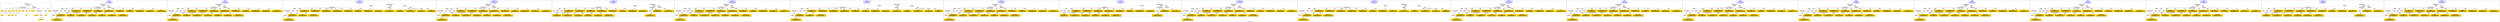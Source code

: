 digraph n0 {
fontcolor="blue"
remincross="true"
label="s04-ima-artworks.xml"
subgraph cluster_0 {
label="1-correct model"
n2[style="filled",color="white",fillcolor="lightgray",label="CulturalHeritageObject1"];
n3[shape="plaintext",style="filled",fillcolor="gold",label="creationDate"];
n4[style="filled",color="white",fillcolor="lightgray",label="Person1"];
n5[shape="plaintext",style="filled",fillcolor="gold",label="galleryLabel"];
n6[shape="plaintext",style="filled",fillcolor="gold",label="dimensions"];
n7[shape="plaintext",style="filled",fillcolor="gold",label="materials"];
n8[shape="plaintext",style="filled",fillcolor="gold",label="creditLine"];
n9[shape="plaintext",style="filled",fillcolor="gold",label="provenance"];
n10[style="filled",color="white",fillcolor="lightgray",label="Concept1"];
n11[shape="plaintext",style="filled",fillcolor="gold",label="title"];
n12[shape="plaintext",style="filled",fillcolor="gold",label="accessionNumber"];
n13[style="filled",color="white",fillcolor="lightgray",label="CulturalHeritageObject2"];
n14[style="filled",color="white",fillcolor="lightgray",label="Document2"];
n15[shape="plaintext",style="filled",fillcolor="gold",label="relatedArtworksTitle"];
n16[style="filled",color="white",fillcolor="lightgray",label="Document1"];
n17[shape="plaintext",style="filled",fillcolor="gold",label="nationality"];
n18[shape="plaintext",style="filled",fillcolor="gold",label="birthDate"];
n19[shape="plaintext",style="filled",fillcolor="gold",label="deathDate"];
n20[shape="plaintext",style="filled",fillcolor="gold",label="artist"];
n21[style="filled",color="white",fillcolor="lightgray",label="EuropeanaAggregation1"];
n22[style="filled",color="white",fillcolor="lightgray",label="WebResource1"];
n23[shape="plaintext",style="filled",fillcolor="gold",label="imageURL"];
n24[shape="plaintext",style="filled",fillcolor="gold",label="values"];
n25[shape="plaintext",style="filled",fillcolor="gold",label="relatedArtworksURL"];
n26[shape="plaintext",style="filled",fillcolor="gold",label="sourceURL"];
}
subgraph cluster_1 {
label="candidate 0\nlink coherence:1.0\nnode coherence:1.0\nconfidence:0.5394866572047173\nmapping score:0.6112014347545137\ncost:23.99933\n-precision:0.92-recall:0.92"
n28[style="filled",color="white",fillcolor="lightgray",label="CulturalHeritageObject1"];
n29[style="filled",color="white",fillcolor="lightgray",label="CulturalHeritageObject2"];
n30[style="filled",color="white",fillcolor="lightgray",label="Person1"];
n31[style="filled",color="white",fillcolor="lightgray",label="Concept1"];
n32[style="filled",color="white",fillcolor="lightgray",label="Document1"];
n33[style="filled",color="white",fillcolor="lightgray",label="Document2"];
n34[style="filled",color="white",fillcolor="lightgray",label="EuropeanaAggregation1"];
n35[style="filled",color="white",fillcolor="lightgray",label="WebResource1"];
n36[shape="plaintext",style="filled",fillcolor="gold",label="values\n[Concept,prefLabel,0.366]\n[CulturalHeritageObject,title,0.263]\n[CulturalHeritageObject,description,0.26]\n[Person,biographicalInformation,0.111]"];
n37[shape="plaintext",style="filled",fillcolor="gold",label="materials\n[CulturalHeritageObject,medium,0.817]\n[CulturalHeritageObject,description,0.066]\n[Concept,prefLabel,0.059]\n[Person,biographicalInformation,0.058]"];
n38[shape="plaintext",style="filled",fillcolor="gold",label="relatedArtworksURL\n[WebResource,classLink,0.442]\n[Document,classLink,0.385]\n[CulturalHeritageObject,provenance,0.107]\n[CulturalHeritageObject,accessionNumber,0.066]"];
n39[shape="plaintext",style="filled",fillcolor="gold",label="accessionNumber\n[CulturalHeritageObject,accessionNumber,0.981]\n[CulturalHeritageObject,extent,0.018]\n[CulturalHeritageObject,provenance,0.0]\n[WebResource,classLink,0.0]"];
n40[shape="plaintext",style="filled",fillcolor="gold",label="galleryLabel\n[Person,biographicalInformation,0.401]\n[CulturalHeritageObject,description,0.373]\n[CulturalHeritageObject,title,0.158]\n[CulturalHeritageObject,provenance,0.068]"];
n41[shape="plaintext",style="filled",fillcolor="gold",label="deathDate\n[Person,dateOfDeath,0.4]\n[CulturalHeritageObject,created,0.284]\n[Person,dateOfBirth,0.265]\n[CulturalHeritageObject,title,0.052]"];
n42[shape="plaintext",style="filled",fillcolor="gold",label="imageURL\n[WebResource,classLink,0.834]\n[Document,classLink,0.154]\n[CulturalHeritageObject,description,0.008]\n[CulturalHeritageObject,accessionNumber,0.005]"];
n43[shape="plaintext",style="filled",fillcolor="gold",label="relatedArtworksTitle\n[CulturalHeritageObject,title,0.355]\n[Document,classLink,0.282]\n[CulturalHeritageObject,description,0.232]\n[Person,biographicalInformation,0.131]"];
n44[shape="plaintext",style="filled",fillcolor="gold",label="nationality\n[Person,countryAssociatedWithThePerson,0.796]\n[Concept,prefLabel,0.09]\n[CulturalHeritageObject,provenance,0.069]\n[CulturalHeritageObject,title,0.046]"];
n45[shape="plaintext",style="filled",fillcolor="gold",label="dimensions\n[CulturalHeritageObject,extent,0.614]\n[CulturalHeritageObject,accessionNumber,0.172]\n[CulturalHeritageObject,medium,0.111]\n[CulturalHeritageObject,description,0.103]"];
n46[shape="plaintext",style="filled",fillcolor="gold",label="creditLine\n[CulturalHeritageObject,provenance,0.7]\n[CulturalHeritageObject,title,0.114]\n[CulturalHeritageObject,description,0.101]\n[Document,classLink,0.085]"];
n47[shape="plaintext",style="filled",fillcolor="gold",label="creationDate\n[Person,dateOfBirth,0.413]\n[CulturalHeritageObject,created,0.325]\n[Person,dateOfDeath,0.157]\n[Person,biographicalInformation,0.104]"];
n48[shape="plaintext",style="filled",fillcolor="gold",label="provenance\n[CulturalHeritageObject,provenance,0.527]\n[CulturalHeritageObject,description,0.168]\n[CulturalHeritageObject,title,0.161]\n[Person,biographicalInformation,0.144]"];
n49[shape="plaintext",style="filled",fillcolor="gold",label="sourceURL\n[WebResource,classLink,0.432]\n[Document,classLink,0.405]\n[CulturalHeritageObject,provenance,0.111]\n[CulturalHeritageObject,accessionNumber,0.053]"];
n50[shape="plaintext",style="filled",fillcolor="gold",label="artist\n[Person,nameOfThePerson,0.478]\n[Document,classLink,0.273]\n[CulturalHeritageObject,provenance,0.162]\n[CulturalHeritageObject,title,0.087]"];
n51[shape="plaintext",style="filled",fillcolor="gold",label="birthDate\n[Person,dateOfBirth,0.436]\n[Person,dateOfDeath,0.272]\n[CulturalHeritageObject,created,0.248]\n[Person,biographicalInformation,0.044]"];
n52[shape="plaintext",style="filled",fillcolor="gold",label="title\n[CulturalHeritageObject,title,0.38]\n[Document,classLink,0.239]\n[CulturalHeritageObject,description,0.237]\n[Person,biographicalInformation,0.144]"];
}
subgraph cluster_2 {
label="candidate 1\nlink coherence:1.0\nnode coherence:1.0\nconfidence:0.5335791589028976\nmapping score:0.609232268653907\ncost:23.99933\n-precision:0.83-recall:0.83"
n54[style="filled",color="white",fillcolor="lightgray",label="CulturalHeritageObject1"];
n55[style="filled",color="white",fillcolor="lightgray",label="CulturalHeritageObject2"];
n56[style="filled",color="white",fillcolor="lightgray",label="Person1"];
n57[style="filled",color="white",fillcolor="lightgray",label="Concept1"];
n58[style="filled",color="white",fillcolor="lightgray",label="Document1"];
n59[style="filled",color="white",fillcolor="lightgray",label="Document2"];
n60[style="filled",color="white",fillcolor="lightgray",label="EuropeanaAggregation1"];
n61[style="filled",color="white",fillcolor="lightgray",label="WebResource1"];
n62[shape="plaintext",style="filled",fillcolor="gold",label="values\n[Concept,prefLabel,0.366]\n[CulturalHeritageObject,title,0.263]\n[CulturalHeritageObject,description,0.26]\n[Person,biographicalInformation,0.111]"];
n63[shape="plaintext",style="filled",fillcolor="gold",label="materials\n[CulturalHeritageObject,medium,0.817]\n[CulturalHeritageObject,description,0.066]\n[Concept,prefLabel,0.059]\n[Person,biographicalInformation,0.058]"];
n64[shape="plaintext",style="filled",fillcolor="gold",label="relatedArtworksURL\n[WebResource,classLink,0.442]\n[Document,classLink,0.385]\n[CulturalHeritageObject,provenance,0.107]\n[CulturalHeritageObject,accessionNumber,0.066]"];
n65[shape="plaintext",style="filled",fillcolor="gold",label="accessionNumber\n[CulturalHeritageObject,accessionNumber,0.981]\n[CulturalHeritageObject,extent,0.018]\n[CulturalHeritageObject,provenance,0.0]\n[WebResource,classLink,0.0]"];
n66[shape="plaintext",style="filled",fillcolor="gold",label="galleryLabel\n[Person,biographicalInformation,0.401]\n[CulturalHeritageObject,description,0.373]\n[CulturalHeritageObject,title,0.158]\n[CulturalHeritageObject,provenance,0.068]"];
n67[shape="plaintext",style="filled",fillcolor="gold",label="deathDate\n[Person,dateOfDeath,0.4]\n[CulturalHeritageObject,created,0.284]\n[Person,dateOfBirth,0.265]\n[CulturalHeritageObject,title,0.052]"];
n68[shape="plaintext",style="filled",fillcolor="gold",label="imageURL\n[WebResource,classLink,0.834]\n[Document,classLink,0.154]\n[CulturalHeritageObject,description,0.008]\n[CulturalHeritageObject,accessionNumber,0.005]"];
n69[shape="plaintext",style="filled",fillcolor="gold",label="relatedArtworksTitle\n[CulturalHeritageObject,title,0.355]\n[Document,classLink,0.282]\n[CulturalHeritageObject,description,0.232]\n[Person,biographicalInformation,0.131]"];
n70[shape="plaintext",style="filled",fillcolor="gold",label="nationality\n[Person,countryAssociatedWithThePerson,0.796]\n[Concept,prefLabel,0.09]\n[CulturalHeritageObject,provenance,0.069]\n[CulturalHeritageObject,title,0.046]"];
n71[shape="plaintext",style="filled",fillcolor="gold",label="dimensions\n[CulturalHeritageObject,extent,0.614]\n[CulturalHeritageObject,accessionNumber,0.172]\n[CulturalHeritageObject,medium,0.111]\n[CulturalHeritageObject,description,0.103]"];
n72[shape="plaintext",style="filled",fillcolor="gold",label="creditLine\n[CulturalHeritageObject,provenance,0.7]\n[CulturalHeritageObject,title,0.114]\n[CulturalHeritageObject,description,0.101]\n[Document,classLink,0.085]"];
n73[shape="plaintext",style="filled",fillcolor="gold",label="birthDate\n[Person,dateOfBirth,0.436]\n[Person,dateOfDeath,0.272]\n[CulturalHeritageObject,created,0.248]\n[Person,biographicalInformation,0.044]"];
n74[shape="plaintext",style="filled",fillcolor="gold",label="provenance\n[CulturalHeritageObject,provenance,0.527]\n[CulturalHeritageObject,description,0.168]\n[CulturalHeritageObject,title,0.161]\n[Person,biographicalInformation,0.144]"];
n75[shape="plaintext",style="filled",fillcolor="gold",label="sourceURL\n[WebResource,classLink,0.432]\n[Document,classLink,0.405]\n[CulturalHeritageObject,provenance,0.111]\n[CulturalHeritageObject,accessionNumber,0.053]"];
n76[shape="plaintext",style="filled",fillcolor="gold",label="artist\n[Person,nameOfThePerson,0.478]\n[Document,classLink,0.273]\n[CulturalHeritageObject,provenance,0.162]\n[CulturalHeritageObject,title,0.087]"];
n77[shape="plaintext",style="filled",fillcolor="gold",label="title\n[CulturalHeritageObject,title,0.38]\n[Document,classLink,0.239]\n[CulturalHeritageObject,description,0.237]\n[Person,biographicalInformation,0.144]"];
n78[shape="plaintext",style="filled",fillcolor="gold",label="creationDate\n[Person,dateOfBirth,0.413]\n[CulturalHeritageObject,created,0.325]\n[Person,dateOfDeath,0.157]\n[Person,biographicalInformation,0.104]"];
}
subgraph cluster_3 {
label="candidate 10\nlink coherence:0.9583333333333334\nnode coherence:1.0\nconfidence:0.5394866572047173\nmapping score:0.6112014347545137\ncost:123.009552\n-precision:0.88-recall:0.88"
n80[style="filled",color="white",fillcolor="lightgray",label="CulturalHeritageObject1"];
n81[style="filled",color="white",fillcolor="lightgray",label="CulturalHeritageObject2"];
n82[style="filled",color="white",fillcolor="lightgray",label="Concept1"];
n83[style="filled",color="white",fillcolor="lightgray",label="Document1"];
n84[style="filled",color="white",fillcolor="lightgray",label="Document2"];
n85[style="filled",color="white",fillcolor="lightgray",label="EuropeanaAggregation1"];
n86[style="filled",color="white",fillcolor="lightgray",label="WebResource1"];
n87[style="filled",color="white",fillcolor="lightgray",label="Person1"];
n88[shape="plaintext",style="filled",fillcolor="gold",label="values\n[Concept,prefLabel,0.366]\n[CulturalHeritageObject,title,0.263]\n[CulturalHeritageObject,description,0.26]\n[Person,biographicalInformation,0.111]"];
n89[shape="plaintext",style="filled",fillcolor="gold",label="materials\n[CulturalHeritageObject,medium,0.817]\n[CulturalHeritageObject,description,0.066]\n[Concept,prefLabel,0.059]\n[Person,biographicalInformation,0.058]"];
n90[shape="plaintext",style="filled",fillcolor="gold",label="relatedArtworksURL\n[WebResource,classLink,0.442]\n[Document,classLink,0.385]\n[CulturalHeritageObject,provenance,0.107]\n[CulturalHeritageObject,accessionNumber,0.066]"];
n91[shape="plaintext",style="filled",fillcolor="gold",label="accessionNumber\n[CulturalHeritageObject,accessionNumber,0.981]\n[CulturalHeritageObject,extent,0.018]\n[CulturalHeritageObject,provenance,0.0]\n[WebResource,classLink,0.0]"];
n92[shape="plaintext",style="filled",fillcolor="gold",label="galleryLabel\n[Person,biographicalInformation,0.401]\n[CulturalHeritageObject,description,0.373]\n[CulturalHeritageObject,title,0.158]\n[CulturalHeritageObject,provenance,0.068]"];
n93[shape="plaintext",style="filled",fillcolor="gold",label="deathDate\n[Person,dateOfDeath,0.4]\n[CulturalHeritageObject,created,0.284]\n[Person,dateOfBirth,0.265]\n[CulturalHeritageObject,title,0.052]"];
n94[shape="plaintext",style="filled",fillcolor="gold",label="imageURL\n[WebResource,classLink,0.834]\n[Document,classLink,0.154]\n[CulturalHeritageObject,description,0.008]\n[CulturalHeritageObject,accessionNumber,0.005]"];
n95[shape="plaintext",style="filled",fillcolor="gold",label="relatedArtworksTitle\n[CulturalHeritageObject,title,0.355]\n[Document,classLink,0.282]\n[CulturalHeritageObject,description,0.232]\n[Person,biographicalInformation,0.131]"];
n96[shape="plaintext",style="filled",fillcolor="gold",label="nationality\n[Person,countryAssociatedWithThePerson,0.796]\n[Concept,prefLabel,0.09]\n[CulturalHeritageObject,provenance,0.069]\n[CulturalHeritageObject,title,0.046]"];
n97[shape="plaintext",style="filled",fillcolor="gold",label="dimensions\n[CulturalHeritageObject,extent,0.614]\n[CulturalHeritageObject,accessionNumber,0.172]\n[CulturalHeritageObject,medium,0.111]\n[CulturalHeritageObject,description,0.103]"];
n98[shape="plaintext",style="filled",fillcolor="gold",label="creditLine\n[CulturalHeritageObject,provenance,0.7]\n[CulturalHeritageObject,title,0.114]\n[CulturalHeritageObject,description,0.101]\n[Document,classLink,0.085]"];
n99[shape="plaintext",style="filled",fillcolor="gold",label="creationDate\n[Person,dateOfBirth,0.413]\n[CulturalHeritageObject,created,0.325]\n[Person,dateOfDeath,0.157]\n[Person,biographicalInformation,0.104]"];
n100[shape="plaintext",style="filled",fillcolor="gold",label="provenance\n[CulturalHeritageObject,provenance,0.527]\n[CulturalHeritageObject,description,0.168]\n[CulturalHeritageObject,title,0.161]\n[Person,biographicalInformation,0.144]"];
n101[shape="plaintext",style="filled",fillcolor="gold",label="sourceURL\n[WebResource,classLink,0.432]\n[Document,classLink,0.405]\n[CulturalHeritageObject,provenance,0.111]\n[CulturalHeritageObject,accessionNumber,0.053]"];
n102[shape="plaintext",style="filled",fillcolor="gold",label="artist\n[Person,nameOfThePerson,0.478]\n[Document,classLink,0.273]\n[CulturalHeritageObject,provenance,0.162]\n[CulturalHeritageObject,title,0.087]"];
n103[shape="plaintext",style="filled",fillcolor="gold",label="birthDate\n[Person,dateOfBirth,0.436]\n[Person,dateOfDeath,0.272]\n[CulturalHeritageObject,created,0.248]\n[Person,biographicalInformation,0.044]"];
n104[shape="plaintext",style="filled",fillcolor="gold",label="title\n[CulturalHeritageObject,title,0.38]\n[Document,classLink,0.239]\n[CulturalHeritageObject,description,0.237]\n[Person,biographicalInformation,0.144]"];
}
subgraph cluster_4 {
label="candidate 11\nlink coherence:0.9583333333333334\nnode coherence:1.0\nconfidence:0.5335791589028976\nmapping score:0.609232268653907\ncost:23.99931\n-precision:0.79-recall:0.79"
n106[style="filled",color="white",fillcolor="lightgray",label="CulturalHeritageObject1"];
n107[style="filled",color="white",fillcolor="lightgray",label="CulturalHeritageObject2"];
n108[style="filled",color="white",fillcolor="lightgray",label="Person1"];
n109[style="filled",color="white",fillcolor="lightgray",label="Concept1"];
n110[style="filled",color="white",fillcolor="lightgray",label="Document1"];
n111[style="filled",color="white",fillcolor="lightgray",label="Document2"];
n112[style="filled",color="white",fillcolor="lightgray",label="EuropeanaAggregation1"];
n113[style="filled",color="white",fillcolor="lightgray",label="WebResource1"];
n114[shape="plaintext",style="filled",fillcolor="gold",label="values\n[Concept,prefLabel,0.366]\n[CulturalHeritageObject,title,0.263]\n[CulturalHeritageObject,description,0.26]\n[Person,biographicalInformation,0.111]"];
n115[shape="plaintext",style="filled",fillcolor="gold",label="materials\n[CulturalHeritageObject,medium,0.817]\n[CulturalHeritageObject,description,0.066]\n[Concept,prefLabel,0.059]\n[Person,biographicalInformation,0.058]"];
n116[shape="plaintext",style="filled",fillcolor="gold",label="relatedArtworksURL\n[WebResource,classLink,0.442]\n[Document,classLink,0.385]\n[CulturalHeritageObject,provenance,0.107]\n[CulturalHeritageObject,accessionNumber,0.066]"];
n117[shape="plaintext",style="filled",fillcolor="gold",label="accessionNumber\n[CulturalHeritageObject,accessionNumber,0.981]\n[CulturalHeritageObject,extent,0.018]\n[CulturalHeritageObject,provenance,0.0]\n[WebResource,classLink,0.0]"];
n118[shape="plaintext",style="filled",fillcolor="gold",label="galleryLabel\n[Person,biographicalInformation,0.401]\n[CulturalHeritageObject,description,0.373]\n[CulturalHeritageObject,title,0.158]\n[CulturalHeritageObject,provenance,0.068]"];
n119[shape="plaintext",style="filled",fillcolor="gold",label="deathDate\n[Person,dateOfDeath,0.4]\n[CulturalHeritageObject,created,0.284]\n[Person,dateOfBirth,0.265]\n[CulturalHeritageObject,title,0.052]"];
n120[shape="plaintext",style="filled",fillcolor="gold",label="imageURL\n[WebResource,classLink,0.834]\n[Document,classLink,0.154]\n[CulturalHeritageObject,description,0.008]\n[CulturalHeritageObject,accessionNumber,0.005]"];
n121[shape="plaintext",style="filled",fillcolor="gold",label="relatedArtworksTitle\n[CulturalHeritageObject,title,0.355]\n[Document,classLink,0.282]\n[CulturalHeritageObject,description,0.232]\n[Person,biographicalInformation,0.131]"];
n122[shape="plaintext",style="filled",fillcolor="gold",label="nationality\n[Person,countryAssociatedWithThePerson,0.796]\n[Concept,prefLabel,0.09]\n[CulturalHeritageObject,provenance,0.069]\n[CulturalHeritageObject,title,0.046]"];
n123[shape="plaintext",style="filled",fillcolor="gold",label="dimensions\n[CulturalHeritageObject,extent,0.614]\n[CulturalHeritageObject,accessionNumber,0.172]\n[CulturalHeritageObject,medium,0.111]\n[CulturalHeritageObject,description,0.103]"];
n124[shape="plaintext",style="filled",fillcolor="gold",label="creditLine\n[CulturalHeritageObject,provenance,0.7]\n[CulturalHeritageObject,title,0.114]\n[CulturalHeritageObject,description,0.101]\n[Document,classLink,0.085]"];
n125[shape="plaintext",style="filled",fillcolor="gold",label="birthDate\n[Person,dateOfBirth,0.436]\n[Person,dateOfDeath,0.272]\n[CulturalHeritageObject,created,0.248]\n[Person,biographicalInformation,0.044]"];
n126[shape="plaintext",style="filled",fillcolor="gold",label="provenance\n[CulturalHeritageObject,provenance,0.527]\n[CulturalHeritageObject,description,0.168]\n[CulturalHeritageObject,title,0.161]\n[Person,biographicalInformation,0.144]"];
n127[shape="plaintext",style="filled",fillcolor="gold",label="sourceURL\n[WebResource,classLink,0.432]\n[Document,classLink,0.405]\n[CulturalHeritageObject,provenance,0.111]\n[CulturalHeritageObject,accessionNumber,0.053]"];
n128[shape="plaintext",style="filled",fillcolor="gold",label="artist\n[Person,nameOfThePerson,0.478]\n[Document,classLink,0.273]\n[CulturalHeritageObject,provenance,0.162]\n[CulturalHeritageObject,title,0.087]"];
n129[shape="plaintext",style="filled",fillcolor="gold",label="title\n[CulturalHeritageObject,title,0.38]\n[Document,classLink,0.239]\n[CulturalHeritageObject,description,0.237]\n[Person,biographicalInformation,0.144]"];
n130[shape="plaintext",style="filled",fillcolor="gold",label="creationDate\n[Person,dateOfBirth,0.413]\n[CulturalHeritageObject,created,0.325]\n[Person,dateOfDeath,0.157]\n[Person,biographicalInformation,0.104]"];
}
subgraph cluster_5 {
label="candidate 12\nlink coherence:0.9583333333333334\nnode coherence:1.0\nconfidence:0.5335791589028976\nmapping score:0.609232268653907\ncost:123.009352\n-precision:0.79-recall:0.79"
n132[style="filled",color="white",fillcolor="lightgray",label="CulturalHeritageObject1"];
n133[style="filled",color="white",fillcolor="lightgray",label="Person1"];
n134[style="filled",color="white",fillcolor="lightgray",label="Concept1"];
n135[style="filled",color="white",fillcolor="lightgray",label="Document1"];
n136[style="filled",color="white",fillcolor="lightgray",label="CulturalHeritageObject2"];
n137[style="filled",color="white",fillcolor="lightgray",label="Document2"];
n138[style="filled",color="white",fillcolor="lightgray",label="EuropeanaAggregation1"];
n139[style="filled",color="white",fillcolor="lightgray",label="WebResource1"];
n140[shape="plaintext",style="filled",fillcolor="gold",label="values\n[Concept,prefLabel,0.366]\n[CulturalHeritageObject,title,0.263]\n[CulturalHeritageObject,description,0.26]\n[Person,biographicalInformation,0.111]"];
n141[shape="plaintext",style="filled",fillcolor="gold",label="materials\n[CulturalHeritageObject,medium,0.817]\n[CulturalHeritageObject,description,0.066]\n[Concept,prefLabel,0.059]\n[Person,biographicalInformation,0.058]"];
n142[shape="plaintext",style="filled",fillcolor="gold",label="relatedArtworksURL\n[WebResource,classLink,0.442]\n[Document,classLink,0.385]\n[CulturalHeritageObject,provenance,0.107]\n[CulturalHeritageObject,accessionNumber,0.066]"];
n143[shape="plaintext",style="filled",fillcolor="gold",label="accessionNumber\n[CulturalHeritageObject,accessionNumber,0.981]\n[CulturalHeritageObject,extent,0.018]\n[CulturalHeritageObject,provenance,0.0]\n[WebResource,classLink,0.0]"];
n144[shape="plaintext",style="filled",fillcolor="gold",label="galleryLabel\n[Person,biographicalInformation,0.401]\n[CulturalHeritageObject,description,0.373]\n[CulturalHeritageObject,title,0.158]\n[CulturalHeritageObject,provenance,0.068]"];
n145[shape="plaintext",style="filled",fillcolor="gold",label="deathDate\n[Person,dateOfDeath,0.4]\n[CulturalHeritageObject,created,0.284]\n[Person,dateOfBirth,0.265]\n[CulturalHeritageObject,title,0.052]"];
n146[shape="plaintext",style="filled",fillcolor="gold",label="imageURL\n[WebResource,classLink,0.834]\n[Document,classLink,0.154]\n[CulturalHeritageObject,description,0.008]\n[CulturalHeritageObject,accessionNumber,0.005]"];
n147[shape="plaintext",style="filled",fillcolor="gold",label="relatedArtworksTitle\n[CulturalHeritageObject,title,0.355]\n[Document,classLink,0.282]\n[CulturalHeritageObject,description,0.232]\n[Person,biographicalInformation,0.131]"];
n148[shape="plaintext",style="filled",fillcolor="gold",label="nationality\n[Person,countryAssociatedWithThePerson,0.796]\n[Concept,prefLabel,0.09]\n[CulturalHeritageObject,provenance,0.069]\n[CulturalHeritageObject,title,0.046]"];
n149[shape="plaintext",style="filled",fillcolor="gold",label="dimensions\n[CulturalHeritageObject,extent,0.614]\n[CulturalHeritageObject,accessionNumber,0.172]\n[CulturalHeritageObject,medium,0.111]\n[CulturalHeritageObject,description,0.103]"];
n150[shape="plaintext",style="filled",fillcolor="gold",label="creditLine\n[CulturalHeritageObject,provenance,0.7]\n[CulturalHeritageObject,title,0.114]\n[CulturalHeritageObject,description,0.101]\n[Document,classLink,0.085]"];
n151[shape="plaintext",style="filled",fillcolor="gold",label="birthDate\n[Person,dateOfBirth,0.436]\n[Person,dateOfDeath,0.272]\n[CulturalHeritageObject,created,0.248]\n[Person,biographicalInformation,0.044]"];
n152[shape="plaintext",style="filled",fillcolor="gold",label="provenance\n[CulturalHeritageObject,provenance,0.527]\n[CulturalHeritageObject,description,0.168]\n[CulturalHeritageObject,title,0.161]\n[Person,biographicalInformation,0.144]"];
n153[shape="plaintext",style="filled",fillcolor="gold",label="sourceURL\n[WebResource,classLink,0.432]\n[Document,classLink,0.405]\n[CulturalHeritageObject,provenance,0.111]\n[CulturalHeritageObject,accessionNumber,0.053]"];
n154[shape="plaintext",style="filled",fillcolor="gold",label="artist\n[Person,nameOfThePerson,0.478]\n[Document,classLink,0.273]\n[CulturalHeritageObject,provenance,0.162]\n[CulturalHeritageObject,title,0.087]"];
n155[shape="plaintext",style="filled",fillcolor="gold",label="title\n[CulturalHeritageObject,title,0.38]\n[Document,classLink,0.239]\n[CulturalHeritageObject,description,0.237]\n[Person,biographicalInformation,0.144]"];
n156[shape="plaintext",style="filled",fillcolor="gold",label="creationDate\n[Person,dateOfBirth,0.413]\n[CulturalHeritageObject,created,0.325]\n[Person,dateOfDeath,0.157]\n[Person,biographicalInformation,0.104]"];
}
subgraph cluster_6 {
label="candidate 13\nlink coherence:0.9583333333333334\nnode coherence:1.0\nconfidence:0.5335791589028976\nmapping score:0.609232268653907\ncost:123.009512\n-precision:0.83-recall:0.83"
n158[style="filled",color="white",fillcolor="lightgray",label="CulturalHeritageObject1"];
n159[style="filled",color="white",fillcolor="lightgray",label="CulturalHeritageObject2"];
n160[style="filled",color="white",fillcolor="lightgray",label="Person1"];
n161[style="filled",color="white",fillcolor="lightgray",label="Concept1"];
n162[style="filled",color="white",fillcolor="lightgray",label="Document1"];
n163[style="filled",color="white",fillcolor="lightgray",label="Document2"];
n164[style="filled",color="white",fillcolor="lightgray",label="EuropeanaAggregation1"];
n165[style="filled",color="white",fillcolor="lightgray",label="WebResource1"];
n166[shape="plaintext",style="filled",fillcolor="gold",label="values\n[Concept,prefLabel,0.366]\n[CulturalHeritageObject,title,0.263]\n[CulturalHeritageObject,description,0.26]\n[Person,biographicalInformation,0.111]"];
n167[shape="plaintext",style="filled",fillcolor="gold",label="materials\n[CulturalHeritageObject,medium,0.817]\n[CulturalHeritageObject,description,0.066]\n[Concept,prefLabel,0.059]\n[Person,biographicalInformation,0.058]"];
n168[shape="plaintext",style="filled",fillcolor="gold",label="relatedArtworksURL\n[WebResource,classLink,0.442]\n[Document,classLink,0.385]\n[CulturalHeritageObject,provenance,0.107]\n[CulturalHeritageObject,accessionNumber,0.066]"];
n169[shape="plaintext",style="filled",fillcolor="gold",label="accessionNumber\n[CulturalHeritageObject,accessionNumber,0.981]\n[CulturalHeritageObject,extent,0.018]\n[CulturalHeritageObject,provenance,0.0]\n[WebResource,classLink,0.0]"];
n170[shape="plaintext",style="filled",fillcolor="gold",label="galleryLabel\n[Person,biographicalInformation,0.401]\n[CulturalHeritageObject,description,0.373]\n[CulturalHeritageObject,title,0.158]\n[CulturalHeritageObject,provenance,0.068]"];
n171[shape="plaintext",style="filled",fillcolor="gold",label="deathDate\n[Person,dateOfDeath,0.4]\n[CulturalHeritageObject,created,0.284]\n[Person,dateOfBirth,0.265]\n[CulturalHeritageObject,title,0.052]"];
n172[shape="plaintext",style="filled",fillcolor="gold",label="imageURL\n[WebResource,classLink,0.834]\n[Document,classLink,0.154]\n[CulturalHeritageObject,description,0.008]\n[CulturalHeritageObject,accessionNumber,0.005]"];
n173[shape="plaintext",style="filled",fillcolor="gold",label="relatedArtworksTitle\n[CulturalHeritageObject,title,0.355]\n[Document,classLink,0.282]\n[CulturalHeritageObject,description,0.232]\n[Person,biographicalInformation,0.131]"];
n174[shape="plaintext",style="filled",fillcolor="gold",label="nationality\n[Person,countryAssociatedWithThePerson,0.796]\n[Concept,prefLabel,0.09]\n[CulturalHeritageObject,provenance,0.069]\n[CulturalHeritageObject,title,0.046]"];
n175[shape="plaintext",style="filled",fillcolor="gold",label="dimensions\n[CulturalHeritageObject,extent,0.614]\n[CulturalHeritageObject,accessionNumber,0.172]\n[CulturalHeritageObject,medium,0.111]\n[CulturalHeritageObject,description,0.103]"];
n176[shape="plaintext",style="filled",fillcolor="gold",label="creditLine\n[CulturalHeritageObject,provenance,0.7]\n[CulturalHeritageObject,title,0.114]\n[CulturalHeritageObject,description,0.101]\n[Document,classLink,0.085]"];
n177[shape="plaintext",style="filled",fillcolor="gold",label="birthDate\n[Person,dateOfBirth,0.436]\n[Person,dateOfDeath,0.272]\n[CulturalHeritageObject,created,0.248]\n[Person,biographicalInformation,0.044]"];
n178[shape="plaintext",style="filled",fillcolor="gold",label="provenance\n[CulturalHeritageObject,provenance,0.527]\n[CulturalHeritageObject,description,0.168]\n[CulturalHeritageObject,title,0.161]\n[Person,biographicalInformation,0.144]"];
n179[shape="plaintext",style="filled",fillcolor="gold",label="sourceURL\n[WebResource,classLink,0.432]\n[Document,classLink,0.405]\n[CulturalHeritageObject,provenance,0.111]\n[CulturalHeritageObject,accessionNumber,0.053]"];
n180[shape="plaintext",style="filled",fillcolor="gold",label="artist\n[Person,nameOfThePerson,0.478]\n[Document,classLink,0.273]\n[CulturalHeritageObject,provenance,0.162]\n[CulturalHeritageObject,title,0.087]"];
n181[shape="plaintext",style="filled",fillcolor="gold",label="title\n[CulturalHeritageObject,title,0.38]\n[Document,classLink,0.239]\n[CulturalHeritageObject,description,0.237]\n[Person,biographicalInformation,0.144]"];
n182[shape="plaintext",style="filled",fillcolor="gold",label="creationDate\n[Person,dateOfBirth,0.413]\n[CulturalHeritageObject,created,0.325]\n[Person,dateOfDeath,0.157]\n[Person,biographicalInformation,0.104]"];
}
subgraph cluster_7 {
label="candidate 14\nlink coherence:0.9583333333333334\nnode coherence:1.0\nconfidence:0.5335791589028976\nmapping score:0.609232268653907\ncost:123.009552\n-precision:0.79-recall:0.79"
n184[style="filled",color="white",fillcolor="lightgray",label="CulturalHeritageObject1"];
n185[style="filled",color="white",fillcolor="lightgray",label="CulturalHeritageObject2"];
n186[style="filled",color="white",fillcolor="lightgray",label="Concept1"];
n187[style="filled",color="white",fillcolor="lightgray",label="Document1"];
n188[style="filled",color="white",fillcolor="lightgray",label="Document2"];
n189[style="filled",color="white",fillcolor="lightgray",label="EuropeanaAggregation1"];
n190[style="filled",color="white",fillcolor="lightgray",label="WebResource1"];
n191[style="filled",color="white",fillcolor="lightgray",label="Person1"];
n192[shape="plaintext",style="filled",fillcolor="gold",label="values\n[Concept,prefLabel,0.366]\n[CulturalHeritageObject,title,0.263]\n[CulturalHeritageObject,description,0.26]\n[Person,biographicalInformation,0.111]"];
n193[shape="plaintext",style="filled",fillcolor="gold",label="materials\n[CulturalHeritageObject,medium,0.817]\n[CulturalHeritageObject,description,0.066]\n[Concept,prefLabel,0.059]\n[Person,biographicalInformation,0.058]"];
n194[shape="plaintext",style="filled",fillcolor="gold",label="relatedArtworksURL\n[WebResource,classLink,0.442]\n[Document,classLink,0.385]\n[CulturalHeritageObject,provenance,0.107]\n[CulturalHeritageObject,accessionNumber,0.066]"];
n195[shape="plaintext",style="filled",fillcolor="gold",label="accessionNumber\n[CulturalHeritageObject,accessionNumber,0.981]\n[CulturalHeritageObject,extent,0.018]\n[CulturalHeritageObject,provenance,0.0]\n[WebResource,classLink,0.0]"];
n196[shape="plaintext",style="filled",fillcolor="gold",label="galleryLabel\n[Person,biographicalInformation,0.401]\n[CulturalHeritageObject,description,0.373]\n[CulturalHeritageObject,title,0.158]\n[CulturalHeritageObject,provenance,0.068]"];
n197[shape="plaintext",style="filled",fillcolor="gold",label="deathDate\n[Person,dateOfDeath,0.4]\n[CulturalHeritageObject,created,0.284]\n[Person,dateOfBirth,0.265]\n[CulturalHeritageObject,title,0.052]"];
n198[shape="plaintext",style="filled",fillcolor="gold",label="imageURL\n[WebResource,classLink,0.834]\n[Document,classLink,0.154]\n[CulturalHeritageObject,description,0.008]\n[CulturalHeritageObject,accessionNumber,0.005]"];
n199[shape="plaintext",style="filled",fillcolor="gold",label="relatedArtworksTitle\n[CulturalHeritageObject,title,0.355]\n[Document,classLink,0.282]\n[CulturalHeritageObject,description,0.232]\n[Person,biographicalInformation,0.131]"];
n200[shape="plaintext",style="filled",fillcolor="gold",label="nationality\n[Person,countryAssociatedWithThePerson,0.796]\n[Concept,prefLabel,0.09]\n[CulturalHeritageObject,provenance,0.069]\n[CulturalHeritageObject,title,0.046]"];
n201[shape="plaintext",style="filled",fillcolor="gold",label="dimensions\n[CulturalHeritageObject,extent,0.614]\n[CulturalHeritageObject,accessionNumber,0.172]\n[CulturalHeritageObject,medium,0.111]\n[CulturalHeritageObject,description,0.103]"];
n202[shape="plaintext",style="filled",fillcolor="gold",label="creditLine\n[CulturalHeritageObject,provenance,0.7]\n[CulturalHeritageObject,title,0.114]\n[CulturalHeritageObject,description,0.101]\n[Document,classLink,0.085]"];
n203[shape="plaintext",style="filled",fillcolor="gold",label="birthDate\n[Person,dateOfBirth,0.436]\n[Person,dateOfDeath,0.272]\n[CulturalHeritageObject,created,0.248]\n[Person,biographicalInformation,0.044]"];
n204[shape="plaintext",style="filled",fillcolor="gold",label="provenance\n[CulturalHeritageObject,provenance,0.527]\n[CulturalHeritageObject,description,0.168]\n[CulturalHeritageObject,title,0.161]\n[Person,biographicalInformation,0.144]"];
n205[shape="plaintext",style="filled",fillcolor="gold",label="sourceURL\n[WebResource,classLink,0.432]\n[Document,classLink,0.405]\n[CulturalHeritageObject,provenance,0.111]\n[CulturalHeritageObject,accessionNumber,0.053]"];
n206[shape="plaintext",style="filled",fillcolor="gold",label="artist\n[Person,nameOfThePerson,0.478]\n[Document,classLink,0.273]\n[CulturalHeritageObject,provenance,0.162]\n[CulturalHeritageObject,title,0.087]"];
n207[shape="plaintext",style="filled",fillcolor="gold",label="title\n[CulturalHeritageObject,title,0.38]\n[Document,classLink,0.239]\n[CulturalHeritageObject,description,0.237]\n[Person,biographicalInformation,0.144]"];
n208[shape="plaintext",style="filled",fillcolor="gold",label="creationDate\n[Person,dateOfBirth,0.413]\n[CulturalHeritageObject,created,0.325]\n[Person,dateOfDeath,0.157]\n[Person,biographicalInformation,0.104]"];
}
subgraph cluster_8 {
label="candidate 15\nlink coherence:0.9583333333333334\nnode coherence:1.0\nconfidence:0.5282214882397953\nmapping score:0.607446378432873\ncost:23.99931\n-precision:0.75-recall:0.75"
n210[style="filled",color="white",fillcolor="lightgray",label="CulturalHeritageObject1"];
n211[style="filled",color="white",fillcolor="lightgray",label="CulturalHeritageObject2"];
n212[style="filled",color="white",fillcolor="lightgray",label="Person1"];
n213[style="filled",color="white",fillcolor="lightgray",label="Concept1"];
n214[style="filled",color="white",fillcolor="lightgray",label="Document1"];
n215[style="filled",color="white",fillcolor="lightgray",label="Document2"];
n216[style="filled",color="white",fillcolor="lightgray",label="EuropeanaAggregation1"];
n217[style="filled",color="white",fillcolor="lightgray",label="WebResource1"];
n218[shape="plaintext",style="filled",fillcolor="gold",label="values\n[Concept,prefLabel,0.366]\n[CulturalHeritageObject,title,0.263]\n[CulturalHeritageObject,description,0.26]\n[Person,biographicalInformation,0.111]"];
n219[shape="plaintext",style="filled",fillcolor="gold",label="materials\n[CulturalHeritageObject,medium,0.817]\n[CulturalHeritageObject,description,0.066]\n[Concept,prefLabel,0.059]\n[Person,biographicalInformation,0.058]"];
n220[shape="plaintext",style="filled",fillcolor="gold",label="relatedArtworksURL\n[WebResource,classLink,0.442]\n[Document,classLink,0.385]\n[CulturalHeritageObject,provenance,0.107]\n[CulturalHeritageObject,accessionNumber,0.066]"];
n221[shape="plaintext",style="filled",fillcolor="gold",label="accessionNumber\n[CulturalHeritageObject,accessionNumber,0.981]\n[CulturalHeritageObject,extent,0.018]\n[CulturalHeritageObject,provenance,0.0]\n[WebResource,classLink,0.0]"];
n222[shape="plaintext",style="filled",fillcolor="gold",label="galleryLabel\n[Person,biographicalInformation,0.401]\n[CulturalHeritageObject,description,0.373]\n[CulturalHeritageObject,title,0.158]\n[CulturalHeritageObject,provenance,0.068]"];
n223[shape="plaintext",style="filled",fillcolor="gold",label="birthDate\n[Person,dateOfBirth,0.436]\n[Person,dateOfDeath,0.272]\n[CulturalHeritageObject,created,0.248]\n[Person,biographicalInformation,0.044]"];
n224[shape="plaintext",style="filled",fillcolor="gold",label="imageURL\n[WebResource,classLink,0.834]\n[Document,classLink,0.154]\n[CulturalHeritageObject,description,0.008]\n[CulturalHeritageObject,accessionNumber,0.005]"];
n225[shape="plaintext",style="filled",fillcolor="gold",label="relatedArtworksTitle\n[CulturalHeritageObject,title,0.355]\n[Document,classLink,0.282]\n[CulturalHeritageObject,description,0.232]\n[Person,biographicalInformation,0.131]"];
n226[shape="plaintext",style="filled",fillcolor="gold",label="nationality\n[Person,countryAssociatedWithThePerson,0.796]\n[Concept,prefLabel,0.09]\n[CulturalHeritageObject,provenance,0.069]\n[CulturalHeritageObject,title,0.046]"];
n227[shape="plaintext",style="filled",fillcolor="gold",label="dimensions\n[CulturalHeritageObject,extent,0.614]\n[CulturalHeritageObject,accessionNumber,0.172]\n[CulturalHeritageObject,medium,0.111]\n[CulturalHeritageObject,description,0.103]"];
n228[shape="plaintext",style="filled",fillcolor="gold",label="creditLine\n[CulturalHeritageObject,provenance,0.7]\n[CulturalHeritageObject,title,0.114]\n[CulturalHeritageObject,description,0.101]\n[Document,classLink,0.085]"];
n229[shape="plaintext",style="filled",fillcolor="gold",label="deathDate\n[Person,dateOfDeath,0.4]\n[CulturalHeritageObject,created,0.284]\n[Person,dateOfBirth,0.265]\n[CulturalHeritageObject,title,0.052]"];
n230[shape="plaintext",style="filled",fillcolor="gold",label="provenance\n[CulturalHeritageObject,provenance,0.527]\n[CulturalHeritageObject,description,0.168]\n[CulturalHeritageObject,title,0.161]\n[Person,biographicalInformation,0.144]"];
n231[shape="plaintext",style="filled",fillcolor="gold",label="sourceURL\n[WebResource,classLink,0.432]\n[Document,classLink,0.405]\n[CulturalHeritageObject,provenance,0.111]\n[CulturalHeritageObject,accessionNumber,0.053]"];
n232[shape="plaintext",style="filled",fillcolor="gold",label="artist\n[Person,nameOfThePerson,0.478]\n[Document,classLink,0.273]\n[CulturalHeritageObject,provenance,0.162]\n[CulturalHeritageObject,title,0.087]"];
n233[shape="plaintext",style="filled",fillcolor="gold",label="title\n[CulturalHeritageObject,title,0.38]\n[Document,classLink,0.239]\n[CulturalHeritageObject,description,0.237]\n[Person,biographicalInformation,0.144]"];
n234[shape="plaintext",style="filled",fillcolor="gold",label="creationDate\n[Person,dateOfBirth,0.413]\n[CulturalHeritageObject,created,0.325]\n[Person,dateOfDeath,0.157]\n[Person,biographicalInformation,0.104]"];
}
subgraph cluster_9 {
label="candidate 16\nlink coherence:0.9583333333333334\nnode coherence:1.0\nconfidence:0.5282214882397953\nmapping score:0.607446378432873\ncost:123.009352\n-precision:0.75-recall:0.75"
n236[style="filled",color="white",fillcolor="lightgray",label="CulturalHeritageObject1"];
n237[style="filled",color="white",fillcolor="lightgray",label="Person1"];
n238[style="filled",color="white",fillcolor="lightgray",label="Concept1"];
n239[style="filled",color="white",fillcolor="lightgray",label="Document1"];
n240[style="filled",color="white",fillcolor="lightgray",label="CulturalHeritageObject2"];
n241[style="filled",color="white",fillcolor="lightgray",label="Document2"];
n242[style="filled",color="white",fillcolor="lightgray",label="EuropeanaAggregation1"];
n243[style="filled",color="white",fillcolor="lightgray",label="WebResource1"];
n244[shape="plaintext",style="filled",fillcolor="gold",label="values\n[Concept,prefLabel,0.366]\n[CulturalHeritageObject,title,0.263]\n[CulturalHeritageObject,description,0.26]\n[Person,biographicalInformation,0.111]"];
n245[shape="plaintext",style="filled",fillcolor="gold",label="materials\n[CulturalHeritageObject,medium,0.817]\n[CulturalHeritageObject,description,0.066]\n[Concept,prefLabel,0.059]\n[Person,biographicalInformation,0.058]"];
n246[shape="plaintext",style="filled",fillcolor="gold",label="relatedArtworksURL\n[WebResource,classLink,0.442]\n[Document,classLink,0.385]\n[CulturalHeritageObject,provenance,0.107]\n[CulturalHeritageObject,accessionNumber,0.066]"];
n247[shape="plaintext",style="filled",fillcolor="gold",label="accessionNumber\n[CulturalHeritageObject,accessionNumber,0.981]\n[CulturalHeritageObject,extent,0.018]\n[CulturalHeritageObject,provenance,0.0]\n[WebResource,classLink,0.0]"];
n248[shape="plaintext",style="filled",fillcolor="gold",label="galleryLabel\n[Person,biographicalInformation,0.401]\n[CulturalHeritageObject,description,0.373]\n[CulturalHeritageObject,title,0.158]\n[CulturalHeritageObject,provenance,0.068]"];
n249[shape="plaintext",style="filled",fillcolor="gold",label="birthDate\n[Person,dateOfBirth,0.436]\n[Person,dateOfDeath,0.272]\n[CulturalHeritageObject,created,0.248]\n[Person,biographicalInformation,0.044]"];
n250[shape="plaintext",style="filled",fillcolor="gold",label="imageURL\n[WebResource,classLink,0.834]\n[Document,classLink,0.154]\n[CulturalHeritageObject,description,0.008]\n[CulturalHeritageObject,accessionNumber,0.005]"];
n251[shape="plaintext",style="filled",fillcolor="gold",label="relatedArtworksTitle\n[CulturalHeritageObject,title,0.355]\n[Document,classLink,0.282]\n[CulturalHeritageObject,description,0.232]\n[Person,biographicalInformation,0.131]"];
n252[shape="plaintext",style="filled",fillcolor="gold",label="nationality\n[Person,countryAssociatedWithThePerson,0.796]\n[Concept,prefLabel,0.09]\n[CulturalHeritageObject,provenance,0.069]\n[CulturalHeritageObject,title,0.046]"];
n253[shape="plaintext",style="filled",fillcolor="gold",label="dimensions\n[CulturalHeritageObject,extent,0.614]\n[CulturalHeritageObject,accessionNumber,0.172]\n[CulturalHeritageObject,medium,0.111]\n[CulturalHeritageObject,description,0.103]"];
n254[shape="plaintext",style="filled",fillcolor="gold",label="creditLine\n[CulturalHeritageObject,provenance,0.7]\n[CulturalHeritageObject,title,0.114]\n[CulturalHeritageObject,description,0.101]\n[Document,classLink,0.085]"];
n255[shape="plaintext",style="filled",fillcolor="gold",label="deathDate\n[Person,dateOfDeath,0.4]\n[CulturalHeritageObject,created,0.284]\n[Person,dateOfBirth,0.265]\n[CulturalHeritageObject,title,0.052]"];
n256[shape="plaintext",style="filled",fillcolor="gold",label="provenance\n[CulturalHeritageObject,provenance,0.527]\n[CulturalHeritageObject,description,0.168]\n[CulturalHeritageObject,title,0.161]\n[Person,biographicalInformation,0.144]"];
n257[shape="plaintext",style="filled",fillcolor="gold",label="sourceURL\n[WebResource,classLink,0.432]\n[Document,classLink,0.405]\n[CulturalHeritageObject,provenance,0.111]\n[CulturalHeritageObject,accessionNumber,0.053]"];
n258[shape="plaintext",style="filled",fillcolor="gold",label="artist\n[Person,nameOfThePerson,0.478]\n[Document,classLink,0.273]\n[CulturalHeritageObject,provenance,0.162]\n[CulturalHeritageObject,title,0.087]"];
n259[shape="plaintext",style="filled",fillcolor="gold",label="title\n[CulturalHeritageObject,title,0.38]\n[Document,classLink,0.239]\n[CulturalHeritageObject,description,0.237]\n[Person,biographicalInformation,0.144]"];
n260[shape="plaintext",style="filled",fillcolor="gold",label="creationDate\n[Person,dateOfBirth,0.413]\n[CulturalHeritageObject,created,0.325]\n[Person,dateOfDeath,0.157]\n[Person,biographicalInformation,0.104]"];
}
subgraph cluster_10 {
label="candidate 17\nlink coherence:0.9583333333333334\nnode coherence:1.0\nconfidence:0.5282214882397953\nmapping score:0.607446378432873\ncost:123.009512\n-precision:0.79-recall:0.79"
n262[style="filled",color="white",fillcolor="lightgray",label="CulturalHeritageObject1"];
n263[style="filled",color="white",fillcolor="lightgray",label="CulturalHeritageObject2"];
n264[style="filled",color="white",fillcolor="lightgray",label="Person1"];
n265[style="filled",color="white",fillcolor="lightgray",label="Concept1"];
n266[style="filled",color="white",fillcolor="lightgray",label="Document1"];
n267[style="filled",color="white",fillcolor="lightgray",label="Document2"];
n268[style="filled",color="white",fillcolor="lightgray",label="EuropeanaAggregation1"];
n269[style="filled",color="white",fillcolor="lightgray",label="WebResource1"];
n270[shape="plaintext",style="filled",fillcolor="gold",label="values\n[Concept,prefLabel,0.366]\n[CulturalHeritageObject,title,0.263]\n[CulturalHeritageObject,description,0.26]\n[Person,biographicalInformation,0.111]"];
n271[shape="plaintext",style="filled",fillcolor="gold",label="materials\n[CulturalHeritageObject,medium,0.817]\n[CulturalHeritageObject,description,0.066]\n[Concept,prefLabel,0.059]\n[Person,biographicalInformation,0.058]"];
n272[shape="plaintext",style="filled",fillcolor="gold",label="relatedArtworksURL\n[WebResource,classLink,0.442]\n[Document,classLink,0.385]\n[CulturalHeritageObject,provenance,0.107]\n[CulturalHeritageObject,accessionNumber,0.066]"];
n273[shape="plaintext",style="filled",fillcolor="gold",label="accessionNumber\n[CulturalHeritageObject,accessionNumber,0.981]\n[CulturalHeritageObject,extent,0.018]\n[CulturalHeritageObject,provenance,0.0]\n[WebResource,classLink,0.0]"];
n274[shape="plaintext",style="filled",fillcolor="gold",label="galleryLabel\n[Person,biographicalInformation,0.401]\n[CulturalHeritageObject,description,0.373]\n[CulturalHeritageObject,title,0.158]\n[CulturalHeritageObject,provenance,0.068]"];
n275[shape="plaintext",style="filled",fillcolor="gold",label="birthDate\n[Person,dateOfBirth,0.436]\n[Person,dateOfDeath,0.272]\n[CulturalHeritageObject,created,0.248]\n[Person,biographicalInformation,0.044]"];
n276[shape="plaintext",style="filled",fillcolor="gold",label="imageURL\n[WebResource,classLink,0.834]\n[Document,classLink,0.154]\n[CulturalHeritageObject,description,0.008]\n[CulturalHeritageObject,accessionNumber,0.005]"];
n277[shape="plaintext",style="filled",fillcolor="gold",label="relatedArtworksTitle\n[CulturalHeritageObject,title,0.355]\n[Document,classLink,0.282]\n[CulturalHeritageObject,description,0.232]\n[Person,biographicalInformation,0.131]"];
n278[shape="plaintext",style="filled",fillcolor="gold",label="nationality\n[Person,countryAssociatedWithThePerson,0.796]\n[Concept,prefLabel,0.09]\n[CulturalHeritageObject,provenance,0.069]\n[CulturalHeritageObject,title,0.046]"];
n279[shape="plaintext",style="filled",fillcolor="gold",label="dimensions\n[CulturalHeritageObject,extent,0.614]\n[CulturalHeritageObject,accessionNumber,0.172]\n[CulturalHeritageObject,medium,0.111]\n[CulturalHeritageObject,description,0.103]"];
n280[shape="plaintext",style="filled",fillcolor="gold",label="creditLine\n[CulturalHeritageObject,provenance,0.7]\n[CulturalHeritageObject,title,0.114]\n[CulturalHeritageObject,description,0.101]\n[Document,classLink,0.085]"];
n281[shape="plaintext",style="filled",fillcolor="gold",label="deathDate\n[Person,dateOfDeath,0.4]\n[CulturalHeritageObject,created,0.284]\n[Person,dateOfBirth,0.265]\n[CulturalHeritageObject,title,0.052]"];
n282[shape="plaintext",style="filled",fillcolor="gold",label="provenance\n[CulturalHeritageObject,provenance,0.527]\n[CulturalHeritageObject,description,0.168]\n[CulturalHeritageObject,title,0.161]\n[Person,biographicalInformation,0.144]"];
n283[shape="plaintext",style="filled",fillcolor="gold",label="sourceURL\n[WebResource,classLink,0.432]\n[Document,classLink,0.405]\n[CulturalHeritageObject,provenance,0.111]\n[CulturalHeritageObject,accessionNumber,0.053]"];
n284[shape="plaintext",style="filled",fillcolor="gold",label="artist\n[Person,nameOfThePerson,0.478]\n[Document,classLink,0.273]\n[CulturalHeritageObject,provenance,0.162]\n[CulturalHeritageObject,title,0.087]"];
n285[shape="plaintext",style="filled",fillcolor="gold",label="title\n[CulturalHeritageObject,title,0.38]\n[Document,classLink,0.239]\n[CulturalHeritageObject,description,0.237]\n[Person,biographicalInformation,0.144]"];
n286[shape="plaintext",style="filled",fillcolor="gold",label="creationDate\n[Person,dateOfBirth,0.413]\n[CulturalHeritageObject,created,0.325]\n[Person,dateOfDeath,0.157]\n[Person,biographicalInformation,0.104]"];
}
subgraph cluster_11 {
label="candidate 18\nlink coherence:0.9583333333333334\nnode coherence:1.0\nconfidence:0.5282214882397953\nmapping score:0.607446378432873\ncost:123.009552\n-precision:0.75-recall:0.75"
n288[style="filled",color="white",fillcolor="lightgray",label="CulturalHeritageObject1"];
n289[style="filled",color="white",fillcolor="lightgray",label="CulturalHeritageObject2"];
n290[style="filled",color="white",fillcolor="lightgray",label="Concept1"];
n291[style="filled",color="white",fillcolor="lightgray",label="Document1"];
n292[style="filled",color="white",fillcolor="lightgray",label="Document2"];
n293[style="filled",color="white",fillcolor="lightgray",label="EuropeanaAggregation1"];
n294[style="filled",color="white",fillcolor="lightgray",label="WebResource1"];
n295[style="filled",color="white",fillcolor="lightgray",label="Person1"];
n296[shape="plaintext",style="filled",fillcolor="gold",label="values\n[Concept,prefLabel,0.366]\n[CulturalHeritageObject,title,0.263]\n[CulturalHeritageObject,description,0.26]\n[Person,biographicalInformation,0.111]"];
n297[shape="plaintext",style="filled",fillcolor="gold",label="materials\n[CulturalHeritageObject,medium,0.817]\n[CulturalHeritageObject,description,0.066]\n[Concept,prefLabel,0.059]\n[Person,biographicalInformation,0.058]"];
n298[shape="plaintext",style="filled",fillcolor="gold",label="relatedArtworksURL\n[WebResource,classLink,0.442]\n[Document,classLink,0.385]\n[CulturalHeritageObject,provenance,0.107]\n[CulturalHeritageObject,accessionNumber,0.066]"];
n299[shape="plaintext",style="filled",fillcolor="gold",label="accessionNumber\n[CulturalHeritageObject,accessionNumber,0.981]\n[CulturalHeritageObject,extent,0.018]\n[CulturalHeritageObject,provenance,0.0]\n[WebResource,classLink,0.0]"];
n300[shape="plaintext",style="filled",fillcolor="gold",label="galleryLabel\n[Person,biographicalInformation,0.401]\n[CulturalHeritageObject,description,0.373]\n[CulturalHeritageObject,title,0.158]\n[CulturalHeritageObject,provenance,0.068]"];
n301[shape="plaintext",style="filled",fillcolor="gold",label="birthDate\n[Person,dateOfBirth,0.436]\n[Person,dateOfDeath,0.272]\n[CulturalHeritageObject,created,0.248]\n[Person,biographicalInformation,0.044]"];
n302[shape="plaintext",style="filled",fillcolor="gold",label="imageURL\n[WebResource,classLink,0.834]\n[Document,classLink,0.154]\n[CulturalHeritageObject,description,0.008]\n[CulturalHeritageObject,accessionNumber,0.005]"];
n303[shape="plaintext",style="filled",fillcolor="gold",label="relatedArtworksTitle\n[CulturalHeritageObject,title,0.355]\n[Document,classLink,0.282]\n[CulturalHeritageObject,description,0.232]\n[Person,biographicalInformation,0.131]"];
n304[shape="plaintext",style="filled",fillcolor="gold",label="nationality\n[Person,countryAssociatedWithThePerson,0.796]\n[Concept,prefLabel,0.09]\n[CulturalHeritageObject,provenance,0.069]\n[CulturalHeritageObject,title,0.046]"];
n305[shape="plaintext",style="filled",fillcolor="gold",label="dimensions\n[CulturalHeritageObject,extent,0.614]\n[CulturalHeritageObject,accessionNumber,0.172]\n[CulturalHeritageObject,medium,0.111]\n[CulturalHeritageObject,description,0.103]"];
n306[shape="plaintext",style="filled",fillcolor="gold",label="creditLine\n[CulturalHeritageObject,provenance,0.7]\n[CulturalHeritageObject,title,0.114]\n[CulturalHeritageObject,description,0.101]\n[Document,classLink,0.085]"];
n307[shape="plaintext",style="filled",fillcolor="gold",label="deathDate\n[Person,dateOfDeath,0.4]\n[CulturalHeritageObject,created,0.284]\n[Person,dateOfBirth,0.265]\n[CulturalHeritageObject,title,0.052]"];
n308[shape="plaintext",style="filled",fillcolor="gold",label="provenance\n[CulturalHeritageObject,provenance,0.527]\n[CulturalHeritageObject,description,0.168]\n[CulturalHeritageObject,title,0.161]\n[Person,biographicalInformation,0.144]"];
n309[shape="plaintext",style="filled",fillcolor="gold",label="sourceURL\n[WebResource,classLink,0.432]\n[Document,classLink,0.405]\n[CulturalHeritageObject,provenance,0.111]\n[CulturalHeritageObject,accessionNumber,0.053]"];
n310[shape="plaintext",style="filled",fillcolor="gold",label="artist\n[Person,nameOfThePerson,0.478]\n[Document,classLink,0.273]\n[CulturalHeritageObject,provenance,0.162]\n[CulturalHeritageObject,title,0.087]"];
n311[shape="plaintext",style="filled",fillcolor="gold",label="title\n[CulturalHeritageObject,title,0.38]\n[Document,classLink,0.239]\n[CulturalHeritageObject,description,0.237]\n[Person,biographicalInformation,0.144]"];
n312[shape="plaintext",style="filled",fillcolor="gold",label="creationDate\n[Person,dateOfBirth,0.413]\n[CulturalHeritageObject,created,0.325]\n[Person,dateOfDeath,0.157]\n[Person,biographicalInformation,0.104]"];
}
subgraph cluster_12 {
label="candidate 19\nlink coherence:0.9583333333333334\nnode coherence:1.0\nconfidence:0.5228067459715551\nmapping score:0.6056414643434596\ncost:23.99931\n-precision:0.79-recall:0.79"
n314[style="filled",color="white",fillcolor="lightgray",label="CulturalHeritageObject1"];
n315[style="filled",color="white",fillcolor="lightgray",label="CulturalHeritageObject2"];
n316[style="filled",color="white",fillcolor="lightgray",label="Person1"];
n317[style="filled",color="white",fillcolor="lightgray",label="Concept1"];
n318[style="filled",color="white",fillcolor="lightgray",label="Document1"];
n319[style="filled",color="white",fillcolor="lightgray",label="Document2"];
n320[style="filled",color="white",fillcolor="lightgray",label="EuropeanaAggregation1"];
n321[style="filled",color="white",fillcolor="lightgray",label="WebResource1"];
n322[shape="plaintext",style="filled",fillcolor="gold",label="values\n[Concept,prefLabel,0.366]\n[CulturalHeritageObject,title,0.263]\n[CulturalHeritageObject,description,0.26]\n[Person,biographicalInformation,0.111]"];
n323[shape="plaintext",style="filled",fillcolor="gold",label="materials\n[CulturalHeritageObject,medium,0.817]\n[CulturalHeritageObject,description,0.066]\n[Concept,prefLabel,0.059]\n[Person,biographicalInformation,0.058]"];
n324[shape="plaintext",style="filled",fillcolor="gold",label="relatedArtworksURL\n[WebResource,classLink,0.442]\n[Document,classLink,0.385]\n[CulturalHeritageObject,provenance,0.107]\n[CulturalHeritageObject,accessionNumber,0.066]"];
n325[shape="plaintext",style="filled",fillcolor="gold",label="accessionNumber\n[CulturalHeritageObject,accessionNumber,0.981]\n[CulturalHeritageObject,extent,0.018]\n[CulturalHeritageObject,provenance,0.0]\n[WebResource,classLink,0.0]"];
n326[shape="plaintext",style="filled",fillcolor="gold",label="galleryLabel\n[Person,biographicalInformation,0.401]\n[CulturalHeritageObject,description,0.373]\n[CulturalHeritageObject,title,0.158]\n[CulturalHeritageObject,provenance,0.068]"];
n327[shape="plaintext",style="filled",fillcolor="gold",label="creationDate\n[Person,dateOfBirth,0.413]\n[CulturalHeritageObject,created,0.325]\n[Person,dateOfDeath,0.157]\n[Person,biographicalInformation,0.104]"];
n328[shape="plaintext",style="filled",fillcolor="gold",label="imageURL\n[WebResource,classLink,0.834]\n[Document,classLink,0.154]\n[CulturalHeritageObject,description,0.008]\n[CulturalHeritageObject,accessionNumber,0.005]"];
n329[shape="plaintext",style="filled",fillcolor="gold",label="relatedArtworksTitle\n[CulturalHeritageObject,title,0.355]\n[Document,classLink,0.282]\n[CulturalHeritageObject,description,0.232]\n[Person,biographicalInformation,0.131]"];
n330[shape="plaintext",style="filled",fillcolor="gold",label="nationality\n[Person,countryAssociatedWithThePerson,0.796]\n[Concept,prefLabel,0.09]\n[CulturalHeritageObject,provenance,0.069]\n[CulturalHeritageObject,title,0.046]"];
n331[shape="plaintext",style="filled",fillcolor="gold",label="dimensions\n[CulturalHeritageObject,extent,0.614]\n[CulturalHeritageObject,accessionNumber,0.172]\n[CulturalHeritageObject,medium,0.111]\n[CulturalHeritageObject,description,0.103]"];
n332[shape="plaintext",style="filled",fillcolor="gold",label="creditLine\n[CulturalHeritageObject,provenance,0.7]\n[CulturalHeritageObject,title,0.114]\n[CulturalHeritageObject,description,0.101]\n[Document,classLink,0.085]"];
n333[shape="plaintext",style="filled",fillcolor="gold",label="deathDate\n[Person,dateOfDeath,0.4]\n[CulturalHeritageObject,created,0.284]\n[Person,dateOfBirth,0.265]\n[CulturalHeritageObject,title,0.052]"];
n334[shape="plaintext",style="filled",fillcolor="gold",label="provenance\n[CulturalHeritageObject,provenance,0.527]\n[CulturalHeritageObject,description,0.168]\n[CulturalHeritageObject,title,0.161]\n[Person,biographicalInformation,0.144]"];
n335[shape="plaintext",style="filled",fillcolor="gold",label="sourceURL\n[WebResource,classLink,0.432]\n[Document,classLink,0.405]\n[CulturalHeritageObject,provenance,0.111]\n[CulturalHeritageObject,accessionNumber,0.053]"];
n336[shape="plaintext",style="filled",fillcolor="gold",label="artist\n[Person,nameOfThePerson,0.478]\n[Document,classLink,0.273]\n[CulturalHeritageObject,provenance,0.162]\n[CulturalHeritageObject,title,0.087]"];
n337[shape="plaintext",style="filled",fillcolor="gold",label="birthDate\n[Person,dateOfBirth,0.436]\n[Person,dateOfDeath,0.272]\n[CulturalHeritageObject,created,0.248]\n[Person,biographicalInformation,0.044]"];
n338[shape="plaintext",style="filled",fillcolor="gold",label="title\n[CulturalHeritageObject,title,0.38]\n[Document,classLink,0.239]\n[CulturalHeritageObject,description,0.237]\n[Person,biographicalInformation,0.144]"];
}
subgraph cluster_13 {
label="candidate 2\nlink coherence:1.0\nnode coherence:1.0\nconfidence:0.5282214882397953\nmapping score:0.607446378432873\ncost:23.99933\n-precision:0.79-recall:0.79"
n340[style="filled",color="white",fillcolor="lightgray",label="CulturalHeritageObject1"];
n341[style="filled",color="white",fillcolor="lightgray",label="CulturalHeritageObject2"];
n342[style="filled",color="white",fillcolor="lightgray",label="Person1"];
n343[style="filled",color="white",fillcolor="lightgray",label="Concept1"];
n344[style="filled",color="white",fillcolor="lightgray",label="Document1"];
n345[style="filled",color="white",fillcolor="lightgray",label="Document2"];
n346[style="filled",color="white",fillcolor="lightgray",label="EuropeanaAggregation1"];
n347[style="filled",color="white",fillcolor="lightgray",label="WebResource1"];
n348[shape="plaintext",style="filled",fillcolor="gold",label="values\n[Concept,prefLabel,0.366]\n[CulturalHeritageObject,title,0.263]\n[CulturalHeritageObject,description,0.26]\n[Person,biographicalInformation,0.111]"];
n349[shape="plaintext",style="filled",fillcolor="gold",label="materials\n[CulturalHeritageObject,medium,0.817]\n[CulturalHeritageObject,description,0.066]\n[Concept,prefLabel,0.059]\n[Person,biographicalInformation,0.058]"];
n350[shape="plaintext",style="filled",fillcolor="gold",label="relatedArtworksURL\n[WebResource,classLink,0.442]\n[Document,classLink,0.385]\n[CulturalHeritageObject,provenance,0.107]\n[CulturalHeritageObject,accessionNumber,0.066]"];
n351[shape="plaintext",style="filled",fillcolor="gold",label="accessionNumber\n[CulturalHeritageObject,accessionNumber,0.981]\n[CulturalHeritageObject,extent,0.018]\n[CulturalHeritageObject,provenance,0.0]\n[WebResource,classLink,0.0]"];
n352[shape="plaintext",style="filled",fillcolor="gold",label="galleryLabel\n[Person,biographicalInformation,0.401]\n[CulturalHeritageObject,description,0.373]\n[CulturalHeritageObject,title,0.158]\n[CulturalHeritageObject,provenance,0.068]"];
n353[shape="plaintext",style="filled",fillcolor="gold",label="birthDate\n[Person,dateOfBirth,0.436]\n[Person,dateOfDeath,0.272]\n[CulturalHeritageObject,created,0.248]\n[Person,biographicalInformation,0.044]"];
n354[shape="plaintext",style="filled",fillcolor="gold",label="imageURL\n[WebResource,classLink,0.834]\n[Document,classLink,0.154]\n[CulturalHeritageObject,description,0.008]\n[CulturalHeritageObject,accessionNumber,0.005]"];
n355[shape="plaintext",style="filled",fillcolor="gold",label="relatedArtworksTitle\n[CulturalHeritageObject,title,0.355]\n[Document,classLink,0.282]\n[CulturalHeritageObject,description,0.232]\n[Person,biographicalInformation,0.131]"];
n356[shape="plaintext",style="filled",fillcolor="gold",label="nationality\n[Person,countryAssociatedWithThePerson,0.796]\n[Concept,prefLabel,0.09]\n[CulturalHeritageObject,provenance,0.069]\n[CulturalHeritageObject,title,0.046]"];
n357[shape="plaintext",style="filled",fillcolor="gold",label="dimensions\n[CulturalHeritageObject,extent,0.614]\n[CulturalHeritageObject,accessionNumber,0.172]\n[CulturalHeritageObject,medium,0.111]\n[CulturalHeritageObject,description,0.103]"];
n358[shape="plaintext",style="filled",fillcolor="gold",label="creditLine\n[CulturalHeritageObject,provenance,0.7]\n[CulturalHeritageObject,title,0.114]\n[CulturalHeritageObject,description,0.101]\n[Document,classLink,0.085]"];
n359[shape="plaintext",style="filled",fillcolor="gold",label="deathDate\n[Person,dateOfDeath,0.4]\n[CulturalHeritageObject,created,0.284]\n[Person,dateOfBirth,0.265]\n[CulturalHeritageObject,title,0.052]"];
n360[shape="plaintext",style="filled",fillcolor="gold",label="provenance\n[CulturalHeritageObject,provenance,0.527]\n[CulturalHeritageObject,description,0.168]\n[CulturalHeritageObject,title,0.161]\n[Person,biographicalInformation,0.144]"];
n361[shape="plaintext",style="filled",fillcolor="gold",label="sourceURL\n[WebResource,classLink,0.432]\n[Document,classLink,0.405]\n[CulturalHeritageObject,provenance,0.111]\n[CulturalHeritageObject,accessionNumber,0.053]"];
n362[shape="plaintext",style="filled",fillcolor="gold",label="artist\n[Person,nameOfThePerson,0.478]\n[Document,classLink,0.273]\n[CulturalHeritageObject,provenance,0.162]\n[CulturalHeritageObject,title,0.087]"];
n363[shape="plaintext",style="filled",fillcolor="gold",label="title\n[CulturalHeritageObject,title,0.38]\n[Document,classLink,0.239]\n[CulturalHeritageObject,description,0.237]\n[Person,biographicalInformation,0.144]"];
n364[shape="plaintext",style="filled",fillcolor="gold",label="creationDate\n[Person,dateOfBirth,0.413]\n[CulturalHeritageObject,created,0.325]\n[Person,dateOfDeath,0.157]\n[Person,biographicalInformation,0.104]"];
}
subgraph cluster_14 {
label="candidate 3\nlink coherence:1.0\nnode coherence:1.0\nconfidence:0.5228067459715551\nmapping score:0.6056414643434596\ncost:23.99933\n-precision:0.83-recall:0.83"
n366[style="filled",color="white",fillcolor="lightgray",label="CulturalHeritageObject1"];
n367[style="filled",color="white",fillcolor="lightgray",label="CulturalHeritageObject2"];
n368[style="filled",color="white",fillcolor="lightgray",label="Person1"];
n369[style="filled",color="white",fillcolor="lightgray",label="Concept1"];
n370[style="filled",color="white",fillcolor="lightgray",label="Document1"];
n371[style="filled",color="white",fillcolor="lightgray",label="Document2"];
n372[style="filled",color="white",fillcolor="lightgray",label="EuropeanaAggregation1"];
n373[style="filled",color="white",fillcolor="lightgray",label="WebResource1"];
n374[shape="plaintext",style="filled",fillcolor="gold",label="values\n[Concept,prefLabel,0.366]\n[CulturalHeritageObject,title,0.263]\n[CulturalHeritageObject,description,0.26]\n[Person,biographicalInformation,0.111]"];
n375[shape="plaintext",style="filled",fillcolor="gold",label="materials\n[CulturalHeritageObject,medium,0.817]\n[CulturalHeritageObject,description,0.066]\n[Concept,prefLabel,0.059]\n[Person,biographicalInformation,0.058]"];
n376[shape="plaintext",style="filled",fillcolor="gold",label="relatedArtworksURL\n[WebResource,classLink,0.442]\n[Document,classLink,0.385]\n[CulturalHeritageObject,provenance,0.107]\n[CulturalHeritageObject,accessionNumber,0.066]"];
n377[shape="plaintext",style="filled",fillcolor="gold",label="accessionNumber\n[CulturalHeritageObject,accessionNumber,0.981]\n[CulturalHeritageObject,extent,0.018]\n[CulturalHeritageObject,provenance,0.0]\n[WebResource,classLink,0.0]"];
n378[shape="plaintext",style="filled",fillcolor="gold",label="galleryLabel\n[Person,biographicalInformation,0.401]\n[CulturalHeritageObject,description,0.373]\n[CulturalHeritageObject,title,0.158]\n[CulturalHeritageObject,provenance,0.068]"];
n379[shape="plaintext",style="filled",fillcolor="gold",label="creationDate\n[Person,dateOfBirth,0.413]\n[CulturalHeritageObject,created,0.325]\n[Person,dateOfDeath,0.157]\n[Person,biographicalInformation,0.104]"];
n380[shape="plaintext",style="filled",fillcolor="gold",label="imageURL\n[WebResource,classLink,0.834]\n[Document,classLink,0.154]\n[CulturalHeritageObject,description,0.008]\n[CulturalHeritageObject,accessionNumber,0.005]"];
n381[shape="plaintext",style="filled",fillcolor="gold",label="relatedArtworksTitle\n[CulturalHeritageObject,title,0.355]\n[Document,classLink,0.282]\n[CulturalHeritageObject,description,0.232]\n[Person,biographicalInformation,0.131]"];
n382[shape="plaintext",style="filled",fillcolor="gold",label="nationality\n[Person,countryAssociatedWithThePerson,0.796]\n[Concept,prefLabel,0.09]\n[CulturalHeritageObject,provenance,0.069]\n[CulturalHeritageObject,title,0.046]"];
n383[shape="plaintext",style="filled",fillcolor="gold",label="dimensions\n[CulturalHeritageObject,extent,0.614]\n[CulturalHeritageObject,accessionNumber,0.172]\n[CulturalHeritageObject,medium,0.111]\n[CulturalHeritageObject,description,0.103]"];
n384[shape="plaintext",style="filled",fillcolor="gold",label="creditLine\n[CulturalHeritageObject,provenance,0.7]\n[CulturalHeritageObject,title,0.114]\n[CulturalHeritageObject,description,0.101]\n[Document,classLink,0.085]"];
n385[shape="plaintext",style="filled",fillcolor="gold",label="deathDate\n[Person,dateOfDeath,0.4]\n[CulturalHeritageObject,created,0.284]\n[Person,dateOfBirth,0.265]\n[CulturalHeritageObject,title,0.052]"];
n386[shape="plaintext",style="filled",fillcolor="gold",label="provenance\n[CulturalHeritageObject,provenance,0.527]\n[CulturalHeritageObject,description,0.168]\n[CulturalHeritageObject,title,0.161]\n[Person,biographicalInformation,0.144]"];
n387[shape="plaintext",style="filled",fillcolor="gold",label="sourceURL\n[WebResource,classLink,0.432]\n[Document,classLink,0.405]\n[CulturalHeritageObject,provenance,0.111]\n[CulturalHeritageObject,accessionNumber,0.053]"];
n388[shape="plaintext",style="filled",fillcolor="gold",label="artist\n[Person,nameOfThePerson,0.478]\n[Document,classLink,0.273]\n[CulturalHeritageObject,provenance,0.162]\n[CulturalHeritageObject,title,0.087]"];
n389[shape="plaintext",style="filled",fillcolor="gold",label="birthDate\n[Person,dateOfBirth,0.436]\n[Person,dateOfDeath,0.272]\n[CulturalHeritageObject,created,0.248]\n[Person,biographicalInformation,0.044]"];
n390[shape="plaintext",style="filled",fillcolor="gold",label="title\n[CulturalHeritageObject,title,0.38]\n[Document,classLink,0.239]\n[CulturalHeritageObject,description,0.237]\n[Person,biographicalInformation,0.144]"];
}
subgraph cluster_15 {
label="candidate 4\nlink coherence:1.0\nnode coherence:1.0\nconfidence:0.5218976042873112\nmapping score:0.6053384171153783\ncost:23.99933\n-precision:0.83-recall:0.83"
n392[style="filled",color="white",fillcolor="lightgray",label="CulturalHeritageObject1"];
n393[style="filled",color="white",fillcolor="lightgray",label="CulturalHeritageObject2"];
n394[style="filled",color="white",fillcolor="lightgray",label="Person1"];
n395[style="filled",color="white",fillcolor="lightgray",label="Concept1"];
n396[style="filled",color="white",fillcolor="lightgray",label="Document1"];
n397[style="filled",color="white",fillcolor="lightgray",label="Document2"];
n398[style="filled",color="white",fillcolor="lightgray",label="EuropeanaAggregation1"];
n399[style="filled",color="white",fillcolor="lightgray",label="WebResource1"];
n400[shape="plaintext",style="filled",fillcolor="gold",label="values\n[Concept,prefLabel,0.366]\n[CulturalHeritageObject,title,0.263]\n[CulturalHeritageObject,description,0.26]\n[Person,biographicalInformation,0.111]"];
n401[shape="plaintext",style="filled",fillcolor="gold",label="materials\n[CulturalHeritageObject,medium,0.817]\n[CulturalHeritageObject,description,0.066]\n[Concept,prefLabel,0.059]\n[Person,biographicalInformation,0.058]"];
n402[shape="plaintext",style="filled",fillcolor="gold",label="relatedArtworksURL\n[WebResource,classLink,0.442]\n[Document,classLink,0.385]\n[CulturalHeritageObject,provenance,0.107]\n[CulturalHeritageObject,accessionNumber,0.066]"];
n403[shape="plaintext",style="filled",fillcolor="gold",label="accessionNumber\n[CulturalHeritageObject,accessionNumber,0.981]\n[CulturalHeritageObject,extent,0.018]\n[CulturalHeritageObject,provenance,0.0]\n[WebResource,classLink,0.0]"];
n404[shape="plaintext",style="filled",fillcolor="gold",label="galleryLabel\n[Person,biographicalInformation,0.401]\n[CulturalHeritageObject,description,0.373]\n[CulturalHeritageObject,title,0.158]\n[CulturalHeritageObject,provenance,0.068]"];
n405[shape="plaintext",style="filled",fillcolor="gold",label="birthDate\n[Person,dateOfBirth,0.436]\n[Person,dateOfDeath,0.272]\n[CulturalHeritageObject,created,0.248]\n[Person,biographicalInformation,0.044]"];
n406[shape="plaintext",style="filled",fillcolor="gold",label="imageURL\n[WebResource,classLink,0.834]\n[Document,classLink,0.154]\n[CulturalHeritageObject,description,0.008]\n[CulturalHeritageObject,accessionNumber,0.005]"];
n407[shape="plaintext",style="filled",fillcolor="gold",label="relatedArtworksTitle\n[CulturalHeritageObject,title,0.355]\n[Document,classLink,0.282]\n[CulturalHeritageObject,description,0.232]\n[Person,biographicalInformation,0.131]"];
n408[shape="plaintext",style="filled",fillcolor="gold",label="nationality\n[Person,countryAssociatedWithThePerson,0.796]\n[Concept,prefLabel,0.09]\n[CulturalHeritageObject,provenance,0.069]\n[CulturalHeritageObject,title,0.046]"];
n409[shape="plaintext",style="filled",fillcolor="gold",label="dimensions\n[CulturalHeritageObject,extent,0.614]\n[CulturalHeritageObject,accessionNumber,0.172]\n[CulturalHeritageObject,medium,0.111]\n[CulturalHeritageObject,description,0.103]"];
n410[shape="plaintext",style="filled",fillcolor="gold",label="creditLine\n[CulturalHeritageObject,provenance,0.7]\n[CulturalHeritageObject,title,0.114]\n[CulturalHeritageObject,description,0.101]\n[Document,classLink,0.085]"];
n411[shape="plaintext",style="filled",fillcolor="gold",label="creationDate\n[Person,dateOfBirth,0.413]\n[CulturalHeritageObject,created,0.325]\n[Person,dateOfDeath,0.157]\n[Person,biographicalInformation,0.104]"];
n412[shape="plaintext",style="filled",fillcolor="gold",label="provenance\n[CulturalHeritageObject,provenance,0.527]\n[CulturalHeritageObject,description,0.168]\n[CulturalHeritageObject,title,0.161]\n[Person,biographicalInformation,0.144]"];
n413[shape="plaintext",style="filled",fillcolor="gold",label="sourceURL\n[WebResource,classLink,0.432]\n[Document,classLink,0.405]\n[CulturalHeritageObject,provenance,0.111]\n[CulturalHeritageObject,accessionNumber,0.053]"];
n414[shape="plaintext",style="filled",fillcolor="gold",label="artist\n[Person,nameOfThePerson,0.478]\n[Document,classLink,0.273]\n[CulturalHeritageObject,provenance,0.162]\n[CulturalHeritageObject,title,0.087]"];
n415[shape="plaintext",style="filled",fillcolor="gold",label="title\n[CulturalHeritageObject,title,0.38]\n[Document,classLink,0.239]\n[CulturalHeritageObject,description,0.237]\n[Person,biographicalInformation,0.144]"];
n416[shape="plaintext",style="filled",fillcolor="gold",label="deathDate\n[Person,dateOfDeath,0.4]\n[CulturalHeritageObject,created,0.284]\n[Person,dateOfBirth,0.265]\n[CulturalHeritageObject,title,0.052]"];
}
subgraph cluster_16 {
label="candidate 5\nlink coherence:1.0\nnode coherence:1.0\nconfidence:0.5196229796804744\nmapping score:0.6045802089130994\ncost:23.99933\n-precision:0.79-recall:0.79"
n418[style="filled",color="white",fillcolor="lightgray",label="CulturalHeritageObject1"];
n419[style="filled",color="white",fillcolor="lightgray",label="CulturalHeritageObject2"];
n420[style="filled",color="white",fillcolor="lightgray",label="Person1"];
n421[style="filled",color="white",fillcolor="lightgray",label="Concept1"];
n422[style="filled",color="white",fillcolor="lightgray",label="Document1"];
n423[style="filled",color="white",fillcolor="lightgray",label="Document2"];
n424[style="filled",color="white",fillcolor="lightgray",label="EuropeanaAggregation1"];
n425[style="filled",color="white",fillcolor="lightgray",label="WebResource1"];
n426[shape="plaintext",style="filled",fillcolor="gold",label="values\n[Concept,prefLabel,0.366]\n[CulturalHeritageObject,title,0.263]\n[CulturalHeritageObject,description,0.26]\n[Person,biographicalInformation,0.111]"];
n427[shape="plaintext",style="filled",fillcolor="gold",label="materials\n[CulturalHeritageObject,medium,0.817]\n[CulturalHeritageObject,description,0.066]\n[Concept,prefLabel,0.059]\n[Person,biographicalInformation,0.058]"];
n428[shape="plaintext",style="filled",fillcolor="gold",label="relatedArtworksURL\n[WebResource,classLink,0.442]\n[Document,classLink,0.385]\n[CulturalHeritageObject,provenance,0.107]\n[CulturalHeritageObject,accessionNumber,0.066]"];
n429[shape="plaintext",style="filled",fillcolor="gold",label="accessionNumber\n[CulturalHeritageObject,accessionNumber,0.981]\n[CulturalHeritageObject,extent,0.018]\n[CulturalHeritageObject,provenance,0.0]\n[WebResource,classLink,0.0]"];
n430[shape="plaintext",style="filled",fillcolor="gold",label="relatedArtworksTitle\n[CulturalHeritageObject,title,0.355]\n[Document,classLink,0.282]\n[CulturalHeritageObject,description,0.232]\n[Person,biographicalInformation,0.131]"];
n431[shape="plaintext",style="filled",fillcolor="gold",label="deathDate\n[Person,dateOfDeath,0.4]\n[CulturalHeritageObject,created,0.284]\n[Person,dateOfBirth,0.265]\n[CulturalHeritageObject,title,0.052]"];
n432[shape="plaintext",style="filled",fillcolor="gold",label="imageURL\n[WebResource,classLink,0.834]\n[Document,classLink,0.154]\n[CulturalHeritageObject,description,0.008]\n[CulturalHeritageObject,accessionNumber,0.005]"];
n433[shape="plaintext",style="filled",fillcolor="gold",label="title\n[CulturalHeritageObject,title,0.38]\n[Document,classLink,0.239]\n[CulturalHeritageObject,description,0.237]\n[Person,biographicalInformation,0.144]"];
n434[shape="plaintext",style="filled",fillcolor="gold",label="nationality\n[Person,countryAssociatedWithThePerson,0.796]\n[Concept,prefLabel,0.09]\n[CulturalHeritageObject,provenance,0.069]\n[CulturalHeritageObject,title,0.046]"];
n435[shape="plaintext",style="filled",fillcolor="gold",label="dimensions\n[CulturalHeritageObject,extent,0.614]\n[CulturalHeritageObject,accessionNumber,0.172]\n[CulturalHeritageObject,medium,0.111]\n[CulturalHeritageObject,description,0.103]"];
n436[shape="plaintext",style="filled",fillcolor="gold",label="creditLine\n[CulturalHeritageObject,provenance,0.7]\n[CulturalHeritageObject,title,0.114]\n[CulturalHeritageObject,description,0.101]\n[Document,classLink,0.085]"];
n437[shape="plaintext",style="filled",fillcolor="gold",label="creationDate\n[Person,dateOfBirth,0.413]\n[CulturalHeritageObject,created,0.325]\n[Person,dateOfDeath,0.157]\n[Person,biographicalInformation,0.104]"];
n438[shape="plaintext",style="filled",fillcolor="gold",label="provenance\n[CulturalHeritageObject,provenance,0.527]\n[CulturalHeritageObject,description,0.168]\n[CulturalHeritageObject,title,0.161]\n[Person,biographicalInformation,0.144]"];
n439[shape="plaintext",style="filled",fillcolor="gold",label="sourceURL\n[WebResource,classLink,0.432]\n[Document,classLink,0.405]\n[CulturalHeritageObject,provenance,0.111]\n[CulturalHeritageObject,accessionNumber,0.053]"];
n440[shape="plaintext",style="filled",fillcolor="gold",label="artist\n[Person,nameOfThePerson,0.478]\n[Document,classLink,0.273]\n[CulturalHeritageObject,provenance,0.162]\n[CulturalHeritageObject,title,0.087]"];
n441[shape="plaintext",style="filled",fillcolor="gold",label="birthDate\n[Person,dateOfBirth,0.436]\n[Person,dateOfDeath,0.272]\n[CulturalHeritageObject,created,0.248]\n[Person,biographicalInformation,0.044]"];
n442[shape="plaintext",style="filled",fillcolor="gold",label="galleryLabel\n[Person,biographicalInformation,0.401]\n[CulturalHeritageObject,description,0.373]\n[CulturalHeritageObject,title,0.158]\n[CulturalHeritageObject,provenance,0.068]"];
}
subgraph cluster_17 {
label="candidate 6\nlink coherence:1.0\nnode coherence:1.0\nconfidence:0.5184739354786984\nmapping score:0.604197194179174\ncost:23.99933\n-precision:0.83-recall:0.83"
n444[style="filled",color="white",fillcolor="lightgray",label="CulturalHeritageObject1"];
n445[style="filled",color="white",fillcolor="lightgray",label="CulturalHeritageObject2"];
n446[style="filled",color="white",fillcolor="lightgray",label="Person1"];
n447[style="filled",color="white",fillcolor="lightgray",label="Concept1"];
n448[style="filled",color="white",fillcolor="lightgray",label="Document1"];
n449[style="filled",color="white",fillcolor="lightgray",label="Document2"];
n450[style="filled",color="white",fillcolor="lightgray",label="EuropeanaAggregation1"];
n451[style="filled",color="white",fillcolor="lightgray",label="WebResource1"];
n452[shape="plaintext",style="filled",fillcolor="gold",label="values\n[Concept,prefLabel,0.366]\n[CulturalHeritageObject,title,0.263]\n[CulturalHeritageObject,description,0.26]\n[Person,biographicalInformation,0.111]"];
n453[shape="plaintext",style="filled",fillcolor="gold",label="materials\n[CulturalHeritageObject,medium,0.817]\n[CulturalHeritageObject,description,0.066]\n[Concept,prefLabel,0.059]\n[Person,biographicalInformation,0.058]"];
n454[shape="plaintext",style="filled",fillcolor="gold",label="relatedArtworksURL\n[WebResource,classLink,0.442]\n[Document,classLink,0.385]\n[CulturalHeritageObject,provenance,0.107]\n[CulturalHeritageObject,accessionNumber,0.066]"];
n455[shape="plaintext",style="filled",fillcolor="gold",label="accessionNumber\n[CulturalHeritageObject,accessionNumber,0.981]\n[CulturalHeritageObject,extent,0.018]\n[CulturalHeritageObject,provenance,0.0]\n[WebResource,classLink,0.0]"];
n456[shape="plaintext",style="filled",fillcolor="gold",label="title\n[CulturalHeritageObject,title,0.38]\n[Document,classLink,0.239]\n[CulturalHeritageObject,description,0.237]\n[Person,biographicalInformation,0.144]"];
n457[shape="plaintext",style="filled",fillcolor="gold",label="deathDate\n[Person,dateOfDeath,0.4]\n[CulturalHeritageObject,created,0.284]\n[Person,dateOfBirth,0.265]\n[CulturalHeritageObject,title,0.052]"];
n458[shape="plaintext",style="filled",fillcolor="gold",label="imageURL\n[WebResource,classLink,0.834]\n[Document,classLink,0.154]\n[CulturalHeritageObject,description,0.008]\n[CulturalHeritageObject,accessionNumber,0.005]"];
n459[shape="plaintext",style="filled",fillcolor="gold",label="relatedArtworksTitle\n[CulturalHeritageObject,title,0.355]\n[Document,classLink,0.282]\n[CulturalHeritageObject,description,0.232]\n[Person,biographicalInformation,0.131]"];
n460[shape="plaintext",style="filled",fillcolor="gold",label="nationality\n[Person,countryAssociatedWithThePerson,0.796]\n[Concept,prefLabel,0.09]\n[CulturalHeritageObject,provenance,0.069]\n[CulturalHeritageObject,title,0.046]"];
n461[shape="plaintext",style="filled",fillcolor="gold",label="dimensions\n[CulturalHeritageObject,extent,0.614]\n[CulturalHeritageObject,accessionNumber,0.172]\n[CulturalHeritageObject,medium,0.111]\n[CulturalHeritageObject,description,0.103]"];
n462[shape="plaintext",style="filled",fillcolor="gold",label="creditLine\n[CulturalHeritageObject,provenance,0.7]\n[CulturalHeritageObject,title,0.114]\n[CulturalHeritageObject,description,0.101]\n[Document,classLink,0.085]"];
n463[shape="plaintext",style="filled",fillcolor="gold",label="creationDate\n[Person,dateOfBirth,0.413]\n[CulturalHeritageObject,created,0.325]\n[Person,dateOfDeath,0.157]\n[Person,biographicalInformation,0.104]"];
n464[shape="plaintext",style="filled",fillcolor="gold",label="provenance\n[CulturalHeritageObject,provenance,0.527]\n[CulturalHeritageObject,description,0.168]\n[CulturalHeritageObject,title,0.161]\n[Person,biographicalInformation,0.144]"];
n465[shape="plaintext",style="filled",fillcolor="gold",label="sourceURL\n[WebResource,classLink,0.432]\n[Document,classLink,0.405]\n[CulturalHeritageObject,provenance,0.111]\n[CulturalHeritageObject,accessionNumber,0.053]"];
n466[shape="plaintext",style="filled",fillcolor="gold",label="artist\n[Person,nameOfThePerson,0.478]\n[Document,classLink,0.273]\n[CulturalHeritageObject,provenance,0.162]\n[CulturalHeritageObject,title,0.087]"];
n467[shape="plaintext",style="filled",fillcolor="gold",label="birthDate\n[Person,dateOfBirth,0.436]\n[Person,dateOfDeath,0.272]\n[CulturalHeritageObject,created,0.248]\n[Person,biographicalInformation,0.044]"];
n468[shape="plaintext",style="filled",fillcolor="gold",label="galleryLabel\n[Person,biographicalInformation,0.401]\n[CulturalHeritageObject,description,0.373]\n[CulturalHeritageObject,title,0.158]\n[CulturalHeritageObject,provenance,0.068]"];
}
subgraph cluster_18 {
label="candidate 7\nlink coherence:0.9583333333333334\nnode coherence:1.0\nconfidence:0.5394866572047173\nmapping score:0.6112014347545137\ncost:23.99931\n-precision:0.88-recall:0.88"
n470[style="filled",color="white",fillcolor="lightgray",label="CulturalHeritageObject1"];
n471[style="filled",color="white",fillcolor="lightgray",label="CulturalHeritageObject2"];
n472[style="filled",color="white",fillcolor="lightgray",label="Person1"];
n473[style="filled",color="white",fillcolor="lightgray",label="Concept1"];
n474[style="filled",color="white",fillcolor="lightgray",label="Document1"];
n475[style="filled",color="white",fillcolor="lightgray",label="Document2"];
n476[style="filled",color="white",fillcolor="lightgray",label="EuropeanaAggregation1"];
n477[style="filled",color="white",fillcolor="lightgray",label="WebResource1"];
n478[shape="plaintext",style="filled",fillcolor="gold",label="values\n[Concept,prefLabel,0.366]\n[CulturalHeritageObject,title,0.263]\n[CulturalHeritageObject,description,0.26]\n[Person,biographicalInformation,0.111]"];
n479[shape="plaintext",style="filled",fillcolor="gold",label="materials\n[CulturalHeritageObject,medium,0.817]\n[CulturalHeritageObject,description,0.066]\n[Concept,prefLabel,0.059]\n[Person,biographicalInformation,0.058]"];
n480[shape="plaintext",style="filled",fillcolor="gold",label="relatedArtworksURL\n[WebResource,classLink,0.442]\n[Document,classLink,0.385]\n[CulturalHeritageObject,provenance,0.107]\n[CulturalHeritageObject,accessionNumber,0.066]"];
n481[shape="plaintext",style="filled",fillcolor="gold",label="accessionNumber\n[CulturalHeritageObject,accessionNumber,0.981]\n[CulturalHeritageObject,extent,0.018]\n[CulturalHeritageObject,provenance,0.0]\n[WebResource,classLink,0.0]"];
n482[shape="plaintext",style="filled",fillcolor="gold",label="galleryLabel\n[Person,biographicalInformation,0.401]\n[CulturalHeritageObject,description,0.373]\n[CulturalHeritageObject,title,0.158]\n[CulturalHeritageObject,provenance,0.068]"];
n483[shape="plaintext",style="filled",fillcolor="gold",label="deathDate\n[Person,dateOfDeath,0.4]\n[CulturalHeritageObject,created,0.284]\n[Person,dateOfBirth,0.265]\n[CulturalHeritageObject,title,0.052]"];
n484[shape="plaintext",style="filled",fillcolor="gold",label="imageURL\n[WebResource,classLink,0.834]\n[Document,classLink,0.154]\n[CulturalHeritageObject,description,0.008]\n[CulturalHeritageObject,accessionNumber,0.005]"];
n485[shape="plaintext",style="filled",fillcolor="gold",label="relatedArtworksTitle\n[CulturalHeritageObject,title,0.355]\n[Document,classLink,0.282]\n[CulturalHeritageObject,description,0.232]\n[Person,biographicalInformation,0.131]"];
n486[shape="plaintext",style="filled",fillcolor="gold",label="nationality\n[Person,countryAssociatedWithThePerson,0.796]\n[Concept,prefLabel,0.09]\n[CulturalHeritageObject,provenance,0.069]\n[CulturalHeritageObject,title,0.046]"];
n487[shape="plaintext",style="filled",fillcolor="gold",label="dimensions\n[CulturalHeritageObject,extent,0.614]\n[CulturalHeritageObject,accessionNumber,0.172]\n[CulturalHeritageObject,medium,0.111]\n[CulturalHeritageObject,description,0.103]"];
n488[shape="plaintext",style="filled",fillcolor="gold",label="creditLine\n[CulturalHeritageObject,provenance,0.7]\n[CulturalHeritageObject,title,0.114]\n[CulturalHeritageObject,description,0.101]\n[Document,classLink,0.085]"];
n489[shape="plaintext",style="filled",fillcolor="gold",label="creationDate\n[Person,dateOfBirth,0.413]\n[CulturalHeritageObject,created,0.325]\n[Person,dateOfDeath,0.157]\n[Person,biographicalInformation,0.104]"];
n490[shape="plaintext",style="filled",fillcolor="gold",label="provenance\n[CulturalHeritageObject,provenance,0.527]\n[CulturalHeritageObject,description,0.168]\n[CulturalHeritageObject,title,0.161]\n[Person,biographicalInformation,0.144]"];
n491[shape="plaintext",style="filled",fillcolor="gold",label="sourceURL\n[WebResource,classLink,0.432]\n[Document,classLink,0.405]\n[CulturalHeritageObject,provenance,0.111]\n[CulturalHeritageObject,accessionNumber,0.053]"];
n492[shape="plaintext",style="filled",fillcolor="gold",label="artist\n[Person,nameOfThePerson,0.478]\n[Document,classLink,0.273]\n[CulturalHeritageObject,provenance,0.162]\n[CulturalHeritageObject,title,0.087]"];
n493[shape="plaintext",style="filled",fillcolor="gold",label="birthDate\n[Person,dateOfBirth,0.436]\n[Person,dateOfDeath,0.272]\n[CulturalHeritageObject,created,0.248]\n[Person,biographicalInformation,0.044]"];
n494[shape="plaintext",style="filled",fillcolor="gold",label="title\n[CulturalHeritageObject,title,0.38]\n[Document,classLink,0.239]\n[CulturalHeritageObject,description,0.237]\n[Person,biographicalInformation,0.144]"];
}
subgraph cluster_19 {
label="candidate 8\nlink coherence:0.9583333333333334\nnode coherence:1.0\nconfidence:0.5394866572047173\nmapping score:0.6112014347545137\ncost:123.009352\n-precision:0.88-recall:0.88"
n496[style="filled",color="white",fillcolor="lightgray",label="CulturalHeritageObject1"];
n497[style="filled",color="white",fillcolor="lightgray",label="Person1"];
n498[style="filled",color="white",fillcolor="lightgray",label="Concept1"];
n499[style="filled",color="white",fillcolor="lightgray",label="Document1"];
n500[style="filled",color="white",fillcolor="lightgray",label="CulturalHeritageObject2"];
n501[style="filled",color="white",fillcolor="lightgray",label="Document2"];
n502[style="filled",color="white",fillcolor="lightgray",label="EuropeanaAggregation1"];
n503[style="filled",color="white",fillcolor="lightgray",label="WebResource1"];
n504[shape="plaintext",style="filled",fillcolor="gold",label="values\n[Concept,prefLabel,0.366]\n[CulturalHeritageObject,title,0.263]\n[CulturalHeritageObject,description,0.26]\n[Person,biographicalInformation,0.111]"];
n505[shape="plaintext",style="filled",fillcolor="gold",label="materials\n[CulturalHeritageObject,medium,0.817]\n[CulturalHeritageObject,description,0.066]\n[Concept,prefLabel,0.059]\n[Person,biographicalInformation,0.058]"];
n506[shape="plaintext",style="filled",fillcolor="gold",label="relatedArtworksURL\n[WebResource,classLink,0.442]\n[Document,classLink,0.385]\n[CulturalHeritageObject,provenance,0.107]\n[CulturalHeritageObject,accessionNumber,0.066]"];
n507[shape="plaintext",style="filled",fillcolor="gold",label="accessionNumber\n[CulturalHeritageObject,accessionNumber,0.981]\n[CulturalHeritageObject,extent,0.018]\n[CulturalHeritageObject,provenance,0.0]\n[WebResource,classLink,0.0]"];
n508[shape="plaintext",style="filled",fillcolor="gold",label="galleryLabel\n[Person,biographicalInformation,0.401]\n[CulturalHeritageObject,description,0.373]\n[CulturalHeritageObject,title,0.158]\n[CulturalHeritageObject,provenance,0.068]"];
n509[shape="plaintext",style="filled",fillcolor="gold",label="deathDate\n[Person,dateOfDeath,0.4]\n[CulturalHeritageObject,created,0.284]\n[Person,dateOfBirth,0.265]\n[CulturalHeritageObject,title,0.052]"];
n510[shape="plaintext",style="filled",fillcolor="gold",label="imageURL\n[WebResource,classLink,0.834]\n[Document,classLink,0.154]\n[CulturalHeritageObject,description,0.008]\n[CulturalHeritageObject,accessionNumber,0.005]"];
n511[shape="plaintext",style="filled",fillcolor="gold",label="relatedArtworksTitle\n[CulturalHeritageObject,title,0.355]\n[Document,classLink,0.282]\n[CulturalHeritageObject,description,0.232]\n[Person,biographicalInformation,0.131]"];
n512[shape="plaintext",style="filled",fillcolor="gold",label="nationality\n[Person,countryAssociatedWithThePerson,0.796]\n[Concept,prefLabel,0.09]\n[CulturalHeritageObject,provenance,0.069]\n[CulturalHeritageObject,title,0.046]"];
n513[shape="plaintext",style="filled",fillcolor="gold",label="dimensions\n[CulturalHeritageObject,extent,0.614]\n[CulturalHeritageObject,accessionNumber,0.172]\n[CulturalHeritageObject,medium,0.111]\n[CulturalHeritageObject,description,0.103]"];
n514[shape="plaintext",style="filled",fillcolor="gold",label="creditLine\n[CulturalHeritageObject,provenance,0.7]\n[CulturalHeritageObject,title,0.114]\n[CulturalHeritageObject,description,0.101]\n[Document,classLink,0.085]"];
n515[shape="plaintext",style="filled",fillcolor="gold",label="creationDate\n[Person,dateOfBirth,0.413]\n[CulturalHeritageObject,created,0.325]\n[Person,dateOfDeath,0.157]\n[Person,biographicalInformation,0.104]"];
n516[shape="plaintext",style="filled",fillcolor="gold",label="provenance\n[CulturalHeritageObject,provenance,0.527]\n[CulturalHeritageObject,description,0.168]\n[CulturalHeritageObject,title,0.161]\n[Person,biographicalInformation,0.144]"];
n517[shape="plaintext",style="filled",fillcolor="gold",label="sourceURL\n[WebResource,classLink,0.432]\n[Document,classLink,0.405]\n[CulturalHeritageObject,provenance,0.111]\n[CulturalHeritageObject,accessionNumber,0.053]"];
n518[shape="plaintext",style="filled",fillcolor="gold",label="artist\n[Person,nameOfThePerson,0.478]\n[Document,classLink,0.273]\n[CulturalHeritageObject,provenance,0.162]\n[CulturalHeritageObject,title,0.087]"];
n519[shape="plaintext",style="filled",fillcolor="gold",label="birthDate\n[Person,dateOfBirth,0.436]\n[Person,dateOfDeath,0.272]\n[CulturalHeritageObject,created,0.248]\n[Person,biographicalInformation,0.044]"];
n520[shape="plaintext",style="filled",fillcolor="gold",label="title\n[CulturalHeritageObject,title,0.38]\n[Document,classLink,0.239]\n[CulturalHeritageObject,description,0.237]\n[Person,biographicalInformation,0.144]"];
}
subgraph cluster_20 {
label="candidate 9\nlink coherence:0.9583333333333334\nnode coherence:1.0\nconfidence:0.5394866572047173\nmapping score:0.6112014347545137\ncost:123.009512\n-precision:0.92-recall:0.92"
n522[style="filled",color="white",fillcolor="lightgray",label="CulturalHeritageObject1"];
n523[style="filled",color="white",fillcolor="lightgray",label="CulturalHeritageObject2"];
n524[style="filled",color="white",fillcolor="lightgray",label="Person1"];
n525[style="filled",color="white",fillcolor="lightgray",label="Concept1"];
n526[style="filled",color="white",fillcolor="lightgray",label="Document1"];
n527[style="filled",color="white",fillcolor="lightgray",label="Document2"];
n528[style="filled",color="white",fillcolor="lightgray",label="EuropeanaAggregation1"];
n529[style="filled",color="white",fillcolor="lightgray",label="WebResource1"];
n530[shape="plaintext",style="filled",fillcolor="gold",label="values\n[Concept,prefLabel,0.366]\n[CulturalHeritageObject,title,0.263]\n[CulturalHeritageObject,description,0.26]\n[Person,biographicalInformation,0.111]"];
n531[shape="plaintext",style="filled",fillcolor="gold",label="materials\n[CulturalHeritageObject,medium,0.817]\n[CulturalHeritageObject,description,0.066]\n[Concept,prefLabel,0.059]\n[Person,biographicalInformation,0.058]"];
n532[shape="plaintext",style="filled",fillcolor="gold",label="relatedArtworksURL\n[WebResource,classLink,0.442]\n[Document,classLink,0.385]\n[CulturalHeritageObject,provenance,0.107]\n[CulturalHeritageObject,accessionNumber,0.066]"];
n533[shape="plaintext",style="filled",fillcolor="gold",label="accessionNumber\n[CulturalHeritageObject,accessionNumber,0.981]\n[CulturalHeritageObject,extent,0.018]\n[CulturalHeritageObject,provenance,0.0]\n[WebResource,classLink,0.0]"];
n534[shape="plaintext",style="filled",fillcolor="gold",label="galleryLabel\n[Person,biographicalInformation,0.401]\n[CulturalHeritageObject,description,0.373]\n[CulturalHeritageObject,title,0.158]\n[CulturalHeritageObject,provenance,0.068]"];
n535[shape="plaintext",style="filled",fillcolor="gold",label="deathDate\n[Person,dateOfDeath,0.4]\n[CulturalHeritageObject,created,0.284]\n[Person,dateOfBirth,0.265]\n[CulturalHeritageObject,title,0.052]"];
n536[shape="plaintext",style="filled",fillcolor="gold",label="imageURL\n[WebResource,classLink,0.834]\n[Document,classLink,0.154]\n[CulturalHeritageObject,description,0.008]\n[CulturalHeritageObject,accessionNumber,0.005]"];
n537[shape="plaintext",style="filled",fillcolor="gold",label="relatedArtworksTitle\n[CulturalHeritageObject,title,0.355]\n[Document,classLink,0.282]\n[CulturalHeritageObject,description,0.232]\n[Person,biographicalInformation,0.131]"];
n538[shape="plaintext",style="filled",fillcolor="gold",label="nationality\n[Person,countryAssociatedWithThePerson,0.796]\n[Concept,prefLabel,0.09]\n[CulturalHeritageObject,provenance,0.069]\n[CulturalHeritageObject,title,0.046]"];
n539[shape="plaintext",style="filled",fillcolor="gold",label="dimensions\n[CulturalHeritageObject,extent,0.614]\n[CulturalHeritageObject,accessionNumber,0.172]\n[CulturalHeritageObject,medium,0.111]\n[CulturalHeritageObject,description,0.103]"];
n540[shape="plaintext",style="filled",fillcolor="gold",label="creditLine\n[CulturalHeritageObject,provenance,0.7]\n[CulturalHeritageObject,title,0.114]\n[CulturalHeritageObject,description,0.101]\n[Document,classLink,0.085]"];
n541[shape="plaintext",style="filled",fillcolor="gold",label="creationDate\n[Person,dateOfBirth,0.413]\n[CulturalHeritageObject,created,0.325]\n[Person,dateOfDeath,0.157]\n[Person,biographicalInformation,0.104]"];
n542[shape="plaintext",style="filled",fillcolor="gold",label="provenance\n[CulturalHeritageObject,provenance,0.527]\n[CulturalHeritageObject,description,0.168]\n[CulturalHeritageObject,title,0.161]\n[Person,biographicalInformation,0.144]"];
n543[shape="plaintext",style="filled",fillcolor="gold",label="sourceURL\n[WebResource,classLink,0.432]\n[Document,classLink,0.405]\n[CulturalHeritageObject,provenance,0.111]\n[CulturalHeritageObject,accessionNumber,0.053]"];
n544[shape="plaintext",style="filled",fillcolor="gold",label="artist\n[Person,nameOfThePerson,0.478]\n[Document,classLink,0.273]\n[CulturalHeritageObject,provenance,0.162]\n[CulturalHeritageObject,title,0.087]"];
n545[shape="plaintext",style="filled",fillcolor="gold",label="birthDate\n[Person,dateOfBirth,0.436]\n[Person,dateOfDeath,0.272]\n[CulturalHeritageObject,created,0.248]\n[Person,biographicalInformation,0.044]"];
n546[shape="plaintext",style="filled",fillcolor="gold",label="title\n[CulturalHeritageObject,title,0.38]\n[Document,classLink,0.239]\n[CulturalHeritageObject,description,0.237]\n[Person,biographicalInformation,0.144]"];
}
n2 -> n3[color="brown",fontcolor="black",label="created"]
n2 -> n4[color="brown",fontcolor="black",label="creator"]
n2 -> n5[color="brown",fontcolor="black",label="description"]
n2 -> n6[color="brown",fontcolor="black",label="extent"]
n2 -> n7[color="brown",fontcolor="black",label="medium"]
n2 -> n8[color="brown",fontcolor="black",label="provenance"]
n2 -> n9[color="brown",fontcolor="black",label="provenance"]
n2 -> n10[color="brown",fontcolor="black",label="subject"]
n2 -> n11[color="brown",fontcolor="black",label="title"]
n2 -> n12[color="brown",fontcolor="black",label="accessionNumber"]
n2 -> n13[color="brown",fontcolor="black",label="isRelatedTo"]
n2 -> n14[color="brown",fontcolor="black",label="page"]
n13 -> n15[color="brown",fontcolor="black",label="title"]
n13 -> n16[color="brown",fontcolor="black",label="page"]
n4 -> n17[color="brown",fontcolor="black",label="countryAssociatedWithThePerson"]
n4 -> n18[color="brown",fontcolor="black",label="dateOfBirth"]
n4 -> n19[color="brown",fontcolor="black",label="dateOfDeath"]
n4 -> n20[color="brown",fontcolor="black",label="nameOfThePerson"]
n21 -> n2[color="brown",fontcolor="black",label="aggregatedCHO"]
n21 -> n22[color="brown",fontcolor="black",label="hasView"]
n22 -> n23[color="brown",fontcolor="black",label="classLink"]
n10 -> n24[color="brown",fontcolor="black",label="prefLabel"]
n16 -> n25[color="brown",fontcolor="black",label="classLink"]
n14 -> n26[color="brown",fontcolor="black",label="classLink"]
n28 -> n29[color="brown",fontcolor="black",label="isRelatedTo\nw=0.99998"]
n28 -> n30[color="brown",fontcolor="black",label="creator\nw=0.99978"]
n28 -> n31[color="brown",fontcolor="black",label="subject\nw=0.99996"]
n28 -> n32[color="brown",fontcolor="black",label="page\nw=0.99997"]
n29 -> n33[color="brown",fontcolor="black",label="page\nw=1.0"]
n34 -> n28[color="brown",fontcolor="black",label="aggregatedCHO\nw=0.99982"]
n34 -> n35[color="brown",fontcolor="black",label="hasView\nw=0.99982"]
n31 -> n36[color="brown",fontcolor="black",label="prefLabel\nw=1.0"]
n28 -> n37[color="brown",fontcolor="black",label="medium\nw=1.0"]
n32 -> n38[color="brown",fontcolor="black",label="classLink\nw=1.0"]
n28 -> n39[color="brown",fontcolor="black",label="accessionNumber\nw=1.0"]
n28 -> n40[color="brown",fontcolor="black",label="description\nw=1.0"]
n30 -> n41[color="brown",fontcolor="black",label="dateOfDeath\nw=1.0"]
n35 -> n42[color="brown",fontcolor="black",label="classLink\nw=1.0"]
n29 -> n43[color="brown",fontcolor="black",label="title\nw=1.0"]
n30 -> n44[color="brown",fontcolor="black",label="countryAssociatedWithThePerson\nw=1.0"]
n28 -> n45[color="brown",fontcolor="black",label="extent\nw=1.0"]
n28 -> n46[color="brown",fontcolor="black",label="provenance\nw=1.0"]
n28 -> n47[color="brown",fontcolor="black",label="created\nw=1.0"]
n28 -> n48[color="brown",fontcolor="black",label="provenance\nw=1.0"]
n33 -> n49[color="brown",fontcolor="black",label="classLink\nw=1.0"]
n30 -> n50[color="brown",fontcolor="black",label="nameOfThePerson\nw=1.0"]
n30 -> n51[color="brown",fontcolor="black",label="dateOfBirth\nw=1.0"]
n28 -> n52[color="brown",fontcolor="black",label="title\nw=1.0"]
n54 -> n55[color="brown",fontcolor="black",label="isRelatedTo\nw=0.99998"]
n54 -> n56[color="brown",fontcolor="black",label="creator\nw=0.99978"]
n54 -> n57[color="brown",fontcolor="black",label="subject\nw=0.99996"]
n54 -> n58[color="brown",fontcolor="black",label="page\nw=0.99997"]
n55 -> n59[color="brown",fontcolor="black",label="page\nw=1.0"]
n60 -> n54[color="brown",fontcolor="black",label="aggregatedCHO\nw=0.99982"]
n60 -> n61[color="brown",fontcolor="black",label="hasView\nw=0.99982"]
n57 -> n62[color="brown",fontcolor="black",label="prefLabel\nw=1.0"]
n54 -> n63[color="brown",fontcolor="black",label="medium\nw=1.0"]
n58 -> n64[color="brown",fontcolor="black",label="classLink\nw=1.0"]
n54 -> n65[color="brown",fontcolor="black",label="accessionNumber\nw=1.0"]
n54 -> n66[color="brown",fontcolor="black",label="description\nw=1.0"]
n56 -> n67[color="brown",fontcolor="black",label="dateOfDeath\nw=1.0"]
n61 -> n68[color="brown",fontcolor="black",label="classLink\nw=1.0"]
n55 -> n69[color="brown",fontcolor="black",label="title\nw=1.0"]
n56 -> n70[color="brown",fontcolor="black",label="countryAssociatedWithThePerson\nw=1.0"]
n54 -> n71[color="brown",fontcolor="black",label="extent\nw=1.0"]
n54 -> n72[color="brown",fontcolor="black",label="provenance\nw=1.0"]
n54 -> n73[color="brown",fontcolor="black",label="created\nw=1.0"]
n54 -> n74[color="brown",fontcolor="black",label="provenance\nw=1.0"]
n59 -> n75[color="brown",fontcolor="black",label="classLink\nw=1.0"]
n56 -> n76[color="brown",fontcolor="black",label="nameOfThePerson\nw=1.0"]
n54 -> n77[color="brown",fontcolor="black",label="title\nw=1.0"]
n56 -> n78[color="brown",fontcolor="black",label="dateOfBirth\nw=1.0"]
n80 -> n81[color="brown",fontcolor="black",label="isRelatedTo\nw=0.99998"]
n80 -> n82[color="brown",fontcolor="black",label="subject\nw=0.99996"]
n80 -> n83[color="brown",fontcolor="black",label="page\nw=0.99997"]
n81 -> n84[color="brown",fontcolor="black",label="page\nw=1.0"]
n85 -> n80[color="brown",fontcolor="black",label="aggregatedCHO\nw=0.99982"]
n85 -> n86[color="brown",fontcolor="black",label="hasView\nw=0.99982"]
n85 -> n87[color="brown",fontcolor="black",label="dataProvider\nw=100.010002"]
n82 -> n88[color="brown",fontcolor="black",label="prefLabel\nw=1.0"]
n80 -> n89[color="brown",fontcolor="black",label="medium\nw=1.0"]
n83 -> n90[color="brown",fontcolor="black",label="classLink\nw=1.0"]
n80 -> n91[color="brown",fontcolor="black",label="accessionNumber\nw=1.0"]
n80 -> n92[color="brown",fontcolor="black",label="description\nw=1.0"]
n87 -> n93[color="brown",fontcolor="black",label="dateOfDeath\nw=1.0"]
n86 -> n94[color="brown",fontcolor="black",label="classLink\nw=1.0"]
n81 -> n95[color="brown",fontcolor="black",label="title\nw=1.0"]
n87 -> n96[color="brown",fontcolor="black",label="countryAssociatedWithThePerson\nw=1.0"]
n80 -> n97[color="brown",fontcolor="black",label="extent\nw=1.0"]
n80 -> n98[color="brown",fontcolor="black",label="provenance\nw=1.0"]
n80 -> n99[color="brown",fontcolor="black",label="created\nw=1.0"]
n80 -> n100[color="brown",fontcolor="black",label="provenance\nw=1.0"]
n84 -> n101[color="brown",fontcolor="black",label="classLink\nw=1.0"]
n87 -> n102[color="brown",fontcolor="black",label="nameOfThePerson\nw=1.0"]
n87 -> n103[color="brown",fontcolor="black",label="dateOfBirth\nw=1.0"]
n80 -> n104[color="brown",fontcolor="black",label="title\nw=1.0"]
n106 -> n107[color="brown",fontcolor="black",label="isRelatedTo\nw=0.99998"]
n106 -> n108[color="brown",fontcolor="black",label="creator\nw=0.99978"]
n106 -> n109[color="brown",fontcolor="black",label="hasType\nw=0.99994"]
n106 -> n110[color="brown",fontcolor="black",label="page\nw=0.99997"]
n107 -> n111[color="brown",fontcolor="black",label="page\nw=1.0"]
n112 -> n106[color="brown",fontcolor="black",label="aggregatedCHO\nw=0.99982"]
n112 -> n113[color="brown",fontcolor="black",label="hasView\nw=0.99982"]
n109 -> n114[color="brown",fontcolor="black",label="prefLabel\nw=1.0"]
n106 -> n115[color="brown",fontcolor="black",label="medium\nw=1.0"]
n110 -> n116[color="brown",fontcolor="black",label="classLink\nw=1.0"]
n106 -> n117[color="brown",fontcolor="black",label="accessionNumber\nw=1.0"]
n106 -> n118[color="brown",fontcolor="black",label="description\nw=1.0"]
n108 -> n119[color="brown",fontcolor="black",label="dateOfDeath\nw=1.0"]
n113 -> n120[color="brown",fontcolor="black",label="classLink\nw=1.0"]
n107 -> n121[color="brown",fontcolor="black",label="title\nw=1.0"]
n108 -> n122[color="brown",fontcolor="black",label="countryAssociatedWithThePerson\nw=1.0"]
n106 -> n123[color="brown",fontcolor="black",label="extent\nw=1.0"]
n106 -> n124[color="brown",fontcolor="black",label="provenance\nw=1.0"]
n106 -> n125[color="brown",fontcolor="black",label="created\nw=1.0"]
n106 -> n126[color="brown",fontcolor="black",label="provenance\nw=1.0"]
n111 -> n127[color="brown",fontcolor="black",label="classLink\nw=1.0"]
n108 -> n128[color="brown",fontcolor="black",label="nameOfThePerson\nw=1.0"]
n106 -> n129[color="brown",fontcolor="black",label="title\nw=1.0"]
n108 -> n130[color="brown",fontcolor="black",label="dateOfBirth\nw=1.0"]
n132 -> n133[color="brown",fontcolor="black",label="creator\nw=0.99978"]
n132 -> n134[color="brown",fontcolor="black",label="subject\nw=0.99996"]
n132 -> n135[color="brown",fontcolor="black",label="page\nw=0.99997"]
n136 -> n137[color="brown",fontcolor="black",label="page\nw=1.0"]
n138 -> n132[color="brown",fontcolor="black",label="aggregatedCHO\nw=0.99982"]
n138 -> n139[color="brown",fontcolor="black",label="hasView\nw=0.99982"]
n138 -> n136[color="brown",fontcolor="black",label="isAnnotationOf\nw=100.010002"]
n134 -> n140[color="brown",fontcolor="black",label="prefLabel\nw=1.0"]
n132 -> n141[color="brown",fontcolor="black",label="medium\nw=1.0"]
n135 -> n142[color="brown",fontcolor="black",label="classLink\nw=1.0"]
n132 -> n143[color="brown",fontcolor="black",label="accessionNumber\nw=1.0"]
n132 -> n144[color="brown",fontcolor="black",label="description\nw=1.0"]
n133 -> n145[color="brown",fontcolor="black",label="dateOfDeath\nw=1.0"]
n139 -> n146[color="brown",fontcolor="black",label="classLink\nw=1.0"]
n136 -> n147[color="brown",fontcolor="black",label="title\nw=1.0"]
n133 -> n148[color="brown",fontcolor="black",label="countryAssociatedWithThePerson\nw=1.0"]
n132 -> n149[color="brown",fontcolor="black",label="extent\nw=1.0"]
n132 -> n150[color="brown",fontcolor="black",label="provenance\nw=1.0"]
n132 -> n151[color="brown",fontcolor="black",label="created\nw=1.0"]
n132 -> n152[color="brown",fontcolor="black",label="provenance\nw=1.0"]
n137 -> n153[color="brown",fontcolor="black",label="classLink\nw=1.0"]
n133 -> n154[color="brown",fontcolor="black",label="nameOfThePerson\nw=1.0"]
n132 -> n155[color="brown",fontcolor="black",label="title\nw=1.0"]
n133 -> n156[color="brown",fontcolor="black",label="dateOfBirth\nw=1.0"]
n158 -> n159[color="brown",fontcolor="black",label="isRelatedTo\nw=0.99998"]
n158 -> n160[color="brown",fontcolor="black",label="creator\nw=0.99978"]
n158 -> n161[color="brown",fontcolor="black",label="subject\nw=0.99996"]
n158 -> n162[color="brown",fontcolor="black",label="page\nw=0.99997"]
n159 -> n163[color="brown",fontcolor="black",label="page\nw=1.0"]
n164 -> n158[color="brown",fontcolor="black",label="aggregatedCHO\nw=0.99982"]
n164 -> n165[color="brown",fontcolor="black",label="hasView\nw=100.010002"]
n161 -> n166[color="brown",fontcolor="black",label="prefLabel\nw=1.0"]
n158 -> n167[color="brown",fontcolor="black",label="medium\nw=1.0"]
n162 -> n168[color="brown",fontcolor="black",label="classLink\nw=1.0"]
n158 -> n169[color="brown",fontcolor="black",label="accessionNumber\nw=1.0"]
n158 -> n170[color="brown",fontcolor="black",label="description\nw=1.0"]
n160 -> n171[color="brown",fontcolor="black",label="dateOfDeath\nw=1.0"]
n165 -> n172[color="brown",fontcolor="black",label="classLink\nw=1.0"]
n159 -> n173[color="brown",fontcolor="black",label="title\nw=1.0"]
n160 -> n174[color="brown",fontcolor="black",label="countryAssociatedWithThePerson\nw=1.0"]
n158 -> n175[color="brown",fontcolor="black",label="extent\nw=1.0"]
n158 -> n176[color="brown",fontcolor="black",label="provenance\nw=1.0"]
n158 -> n177[color="brown",fontcolor="black",label="created\nw=1.0"]
n158 -> n178[color="brown",fontcolor="black",label="provenance\nw=1.0"]
n163 -> n179[color="brown",fontcolor="black",label="classLink\nw=1.0"]
n160 -> n180[color="brown",fontcolor="black",label="nameOfThePerson\nw=1.0"]
n158 -> n181[color="brown",fontcolor="black",label="title\nw=1.0"]
n160 -> n182[color="brown",fontcolor="black",label="dateOfBirth\nw=1.0"]
n184 -> n185[color="brown",fontcolor="black",label="isRelatedTo\nw=0.99998"]
n184 -> n186[color="brown",fontcolor="black",label="subject\nw=0.99996"]
n184 -> n187[color="brown",fontcolor="black",label="page\nw=0.99997"]
n185 -> n188[color="brown",fontcolor="black",label="page\nw=1.0"]
n189 -> n184[color="brown",fontcolor="black",label="aggregatedCHO\nw=0.99982"]
n189 -> n190[color="brown",fontcolor="black",label="hasView\nw=0.99982"]
n189 -> n191[color="brown",fontcolor="black",label="dataProvider\nw=100.010002"]
n186 -> n192[color="brown",fontcolor="black",label="prefLabel\nw=1.0"]
n184 -> n193[color="brown",fontcolor="black",label="medium\nw=1.0"]
n187 -> n194[color="brown",fontcolor="black",label="classLink\nw=1.0"]
n184 -> n195[color="brown",fontcolor="black",label="accessionNumber\nw=1.0"]
n184 -> n196[color="brown",fontcolor="black",label="description\nw=1.0"]
n191 -> n197[color="brown",fontcolor="black",label="dateOfDeath\nw=1.0"]
n190 -> n198[color="brown",fontcolor="black",label="classLink\nw=1.0"]
n185 -> n199[color="brown",fontcolor="black",label="title\nw=1.0"]
n191 -> n200[color="brown",fontcolor="black",label="countryAssociatedWithThePerson\nw=1.0"]
n184 -> n201[color="brown",fontcolor="black",label="extent\nw=1.0"]
n184 -> n202[color="brown",fontcolor="black",label="provenance\nw=1.0"]
n184 -> n203[color="brown",fontcolor="black",label="created\nw=1.0"]
n184 -> n204[color="brown",fontcolor="black",label="provenance\nw=1.0"]
n188 -> n205[color="brown",fontcolor="black",label="classLink\nw=1.0"]
n191 -> n206[color="brown",fontcolor="black",label="nameOfThePerson\nw=1.0"]
n184 -> n207[color="brown",fontcolor="black",label="title\nw=1.0"]
n191 -> n208[color="brown",fontcolor="black",label="dateOfBirth\nw=1.0"]
n210 -> n211[color="brown",fontcolor="black",label="isRelatedTo\nw=0.99998"]
n210 -> n212[color="brown",fontcolor="black",label="creator\nw=0.99978"]
n210 -> n213[color="brown",fontcolor="black",label="hasType\nw=0.99994"]
n210 -> n214[color="brown",fontcolor="black",label="page\nw=0.99997"]
n211 -> n215[color="brown",fontcolor="black",label="page\nw=1.0"]
n216 -> n210[color="brown",fontcolor="black",label="aggregatedCHO\nw=0.99982"]
n216 -> n217[color="brown",fontcolor="black",label="hasView\nw=0.99982"]
n213 -> n218[color="brown",fontcolor="black",label="prefLabel\nw=1.0"]
n210 -> n219[color="brown",fontcolor="black",label="medium\nw=1.0"]
n214 -> n220[color="brown",fontcolor="black",label="classLink\nw=1.0"]
n210 -> n221[color="brown",fontcolor="black",label="accessionNumber\nw=1.0"]
n210 -> n222[color="brown",fontcolor="black",label="description\nw=1.0"]
n212 -> n223[color="brown",fontcolor="black",label="dateOfDeath\nw=1.0"]
n217 -> n224[color="brown",fontcolor="black",label="classLink\nw=1.0"]
n211 -> n225[color="brown",fontcolor="black",label="title\nw=1.0"]
n212 -> n226[color="brown",fontcolor="black",label="countryAssociatedWithThePerson\nw=1.0"]
n210 -> n227[color="brown",fontcolor="black",label="extent\nw=1.0"]
n210 -> n228[color="brown",fontcolor="black",label="provenance\nw=1.0"]
n210 -> n229[color="brown",fontcolor="black",label="created\nw=1.0"]
n210 -> n230[color="brown",fontcolor="black",label="provenance\nw=1.0"]
n215 -> n231[color="brown",fontcolor="black",label="classLink\nw=1.0"]
n212 -> n232[color="brown",fontcolor="black",label="nameOfThePerson\nw=1.0"]
n210 -> n233[color="brown",fontcolor="black",label="title\nw=1.0"]
n212 -> n234[color="brown",fontcolor="black",label="dateOfBirth\nw=1.0"]
n236 -> n237[color="brown",fontcolor="black",label="creator\nw=0.99978"]
n236 -> n238[color="brown",fontcolor="black",label="subject\nw=0.99996"]
n236 -> n239[color="brown",fontcolor="black",label="page\nw=0.99997"]
n240 -> n241[color="brown",fontcolor="black",label="page\nw=1.0"]
n242 -> n236[color="brown",fontcolor="black",label="aggregatedCHO\nw=0.99982"]
n242 -> n243[color="brown",fontcolor="black",label="hasView\nw=0.99982"]
n242 -> n240[color="brown",fontcolor="black",label="isAnnotationOf\nw=100.010002"]
n238 -> n244[color="brown",fontcolor="black",label="prefLabel\nw=1.0"]
n236 -> n245[color="brown",fontcolor="black",label="medium\nw=1.0"]
n239 -> n246[color="brown",fontcolor="black",label="classLink\nw=1.0"]
n236 -> n247[color="brown",fontcolor="black",label="accessionNumber\nw=1.0"]
n236 -> n248[color="brown",fontcolor="black",label="description\nw=1.0"]
n237 -> n249[color="brown",fontcolor="black",label="dateOfDeath\nw=1.0"]
n243 -> n250[color="brown",fontcolor="black",label="classLink\nw=1.0"]
n240 -> n251[color="brown",fontcolor="black",label="title\nw=1.0"]
n237 -> n252[color="brown",fontcolor="black",label="countryAssociatedWithThePerson\nw=1.0"]
n236 -> n253[color="brown",fontcolor="black",label="extent\nw=1.0"]
n236 -> n254[color="brown",fontcolor="black",label="provenance\nw=1.0"]
n236 -> n255[color="brown",fontcolor="black",label="created\nw=1.0"]
n236 -> n256[color="brown",fontcolor="black",label="provenance\nw=1.0"]
n241 -> n257[color="brown",fontcolor="black",label="classLink\nw=1.0"]
n237 -> n258[color="brown",fontcolor="black",label="nameOfThePerson\nw=1.0"]
n236 -> n259[color="brown",fontcolor="black",label="title\nw=1.0"]
n237 -> n260[color="brown",fontcolor="black",label="dateOfBirth\nw=1.0"]
n262 -> n263[color="brown",fontcolor="black",label="isRelatedTo\nw=0.99998"]
n262 -> n264[color="brown",fontcolor="black",label="creator\nw=0.99978"]
n262 -> n265[color="brown",fontcolor="black",label="subject\nw=0.99996"]
n262 -> n266[color="brown",fontcolor="black",label="page\nw=0.99997"]
n263 -> n267[color="brown",fontcolor="black",label="page\nw=1.0"]
n268 -> n262[color="brown",fontcolor="black",label="aggregatedCHO\nw=0.99982"]
n268 -> n269[color="brown",fontcolor="black",label="hasView\nw=100.010002"]
n265 -> n270[color="brown",fontcolor="black",label="prefLabel\nw=1.0"]
n262 -> n271[color="brown",fontcolor="black",label="medium\nw=1.0"]
n266 -> n272[color="brown",fontcolor="black",label="classLink\nw=1.0"]
n262 -> n273[color="brown",fontcolor="black",label="accessionNumber\nw=1.0"]
n262 -> n274[color="brown",fontcolor="black",label="description\nw=1.0"]
n264 -> n275[color="brown",fontcolor="black",label="dateOfDeath\nw=1.0"]
n269 -> n276[color="brown",fontcolor="black",label="classLink\nw=1.0"]
n263 -> n277[color="brown",fontcolor="black",label="title\nw=1.0"]
n264 -> n278[color="brown",fontcolor="black",label="countryAssociatedWithThePerson\nw=1.0"]
n262 -> n279[color="brown",fontcolor="black",label="extent\nw=1.0"]
n262 -> n280[color="brown",fontcolor="black",label="provenance\nw=1.0"]
n262 -> n281[color="brown",fontcolor="black",label="created\nw=1.0"]
n262 -> n282[color="brown",fontcolor="black",label="provenance\nw=1.0"]
n267 -> n283[color="brown",fontcolor="black",label="classLink\nw=1.0"]
n264 -> n284[color="brown",fontcolor="black",label="nameOfThePerson\nw=1.0"]
n262 -> n285[color="brown",fontcolor="black",label="title\nw=1.0"]
n264 -> n286[color="brown",fontcolor="black",label="dateOfBirth\nw=1.0"]
n288 -> n289[color="brown",fontcolor="black",label="isRelatedTo\nw=0.99998"]
n288 -> n290[color="brown",fontcolor="black",label="subject\nw=0.99996"]
n288 -> n291[color="brown",fontcolor="black",label="page\nw=0.99997"]
n289 -> n292[color="brown",fontcolor="black",label="page\nw=1.0"]
n293 -> n288[color="brown",fontcolor="black",label="aggregatedCHO\nw=0.99982"]
n293 -> n294[color="brown",fontcolor="black",label="hasView\nw=0.99982"]
n293 -> n295[color="brown",fontcolor="black",label="dataProvider\nw=100.010002"]
n290 -> n296[color="brown",fontcolor="black",label="prefLabel\nw=1.0"]
n288 -> n297[color="brown",fontcolor="black",label="medium\nw=1.0"]
n291 -> n298[color="brown",fontcolor="black",label="classLink\nw=1.0"]
n288 -> n299[color="brown",fontcolor="black",label="accessionNumber\nw=1.0"]
n288 -> n300[color="brown",fontcolor="black",label="description\nw=1.0"]
n295 -> n301[color="brown",fontcolor="black",label="dateOfDeath\nw=1.0"]
n294 -> n302[color="brown",fontcolor="black",label="classLink\nw=1.0"]
n289 -> n303[color="brown",fontcolor="black",label="title\nw=1.0"]
n295 -> n304[color="brown",fontcolor="black",label="countryAssociatedWithThePerson\nw=1.0"]
n288 -> n305[color="brown",fontcolor="black",label="extent\nw=1.0"]
n288 -> n306[color="brown",fontcolor="black",label="provenance\nw=1.0"]
n288 -> n307[color="brown",fontcolor="black",label="created\nw=1.0"]
n288 -> n308[color="brown",fontcolor="black",label="provenance\nw=1.0"]
n292 -> n309[color="brown",fontcolor="black",label="classLink\nw=1.0"]
n295 -> n310[color="brown",fontcolor="black",label="nameOfThePerson\nw=1.0"]
n288 -> n311[color="brown",fontcolor="black",label="title\nw=1.0"]
n295 -> n312[color="brown",fontcolor="black",label="dateOfBirth\nw=1.0"]
n314 -> n315[color="brown",fontcolor="black",label="isRelatedTo\nw=0.99998"]
n314 -> n316[color="brown",fontcolor="black",label="creator\nw=0.99978"]
n314 -> n317[color="brown",fontcolor="black",label="hasType\nw=0.99994"]
n314 -> n318[color="brown",fontcolor="black",label="page\nw=0.99997"]
n315 -> n319[color="brown",fontcolor="black",label="page\nw=1.0"]
n320 -> n314[color="brown",fontcolor="black",label="aggregatedCHO\nw=0.99982"]
n320 -> n321[color="brown",fontcolor="black",label="hasView\nw=0.99982"]
n317 -> n322[color="brown",fontcolor="black",label="prefLabel\nw=1.0"]
n314 -> n323[color="brown",fontcolor="black",label="medium\nw=1.0"]
n318 -> n324[color="brown",fontcolor="black",label="classLink\nw=1.0"]
n314 -> n325[color="brown",fontcolor="black",label="accessionNumber\nw=1.0"]
n314 -> n326[color="brown",fontcolor="black",label="description\nw=1.0"]
n316 -> n327[color="brown",fontcolor="black",label="dateOfDeath\nw=1.0"]
n321 -> n328[color="brown",fontcolor="black",label="classLink\nw=1.0"]
n315 -> n329[color="brown",fontcolor="black",label="title\nw=1.0"]
n316 -> n330[color="brown",fontcolor="black",label="countryAssociatedWithThePerson\nw=1.0"]
n314 -> n331[color="brown",fontcolor="black",label="extent\nw=1.0"]
n314 -> n332[color="brown",fontcolor="black",label="provenance\nw=1.0"]
n314 -> n333[color="brown",fontcolor="black",label="created\nw=1.0"]
n314 -> n334[color="brown",fontcolor="black",label="provenance\nw=1.0"]
n319 -> n335[color="brown",fontcolor="black",label="classLink\nw=1.0"]
n316 -> n336[color="brown",fontcolor="black",label="nameOfThePerson\nw=1.0"]
n316 -> n337[color="brown",fontcolor="black",label="dateOfBirth\nw=1.0"]
n314 -> n338[color="brown",fontcolor="black",label="title\nw=1.0"]
n340 -> n341[color="brown",fontcolor="black",label="isRelatedTo\nw=0.99998"]
n340 -> n342[color="brown",fontcolor="black",label="creator\nw=0.99978"]
n340 -> n343[color="brown",fontcolor="black",label="subject\nw=0.99996"]
n340 -> n344[color="brown",fontcolor="black",label="page\nw=0.99997"]
n341 -> n345[color="brown",fontcolor="black",label="page\nw=1.0"]
n346 -> n340[color="brown",fontcolor="black",label="aggregatedCHO\nw=0.99982"]
n346 -> n347[color="brown",fontcolor="black",label="hasView\nw=0.99982"]
n343 -> n348[color="brown",fontcolor="black",label="prefLabel\nw=1.0"]
n340 -> n349[color="brown",fontcolor="black",label="medium\nw=1.0"]
n344 -> n350[color="brown",fontcolor="black",label="classLink\nw=1.0"]
n340 -> n351[color="brown",fontcolor="black",label="accessionNumber\nw=1.0"]
n340 -> n352[color="brown",fontcolor="black",label="description\nw=1.0"]
n342 -> n353[color="brown",fontcolor="black",label="dateOfDeath\nw=1.0"]
n347 -> n354[color="brown",fontcolor="black",label="classLink\nw=1.0"]
n341 -> n355[color="brown",fontcolor="black",label="title\nw=1.0"]
n342 -> n356[color="brown",fontcolor="black",label="countryAssociatedWithThePerson\nw=1.0"]
n340 -> n357[color="brown",fontcolor="black",label="extent\nw=1.0"]
n340 -> n358[color="brown",fontcolor="black",label="provenance\nw=1.0"]
n340 -> n359[color="brown",fontcolor="black",label="created\nw=1.0"]
n340 -> n360[color="brown",fontcolor="black",label="provenance\nw=1.0"]
n345 -> n361[color="brown",fontcolor="black",label="classLink\nw=1.0"]
n342 -> n362[color="brown",fontcolor="black",label="nameOfThePerson\nw=1.0"]
n340 -> n363[color="brown",fontcolor="black",label="title\nw=1.0"]
n342 -> n364[color="brown",fontcolor="black",label="dateOfBirth\nw=1.0"]
n366 -> n367[color="brown",fontcolor="black",label="isRelatedTo\nw=0.99998"]
n366 -> n368[color="brown",fontcolor="black",label="creator\nw=0.99978"]
n366 -> n369[color="brown",fontcolor="black",label="subject\nw=0.99996"]
n366 -> n370[color="brown",fontcolor="black",label="page\nw=0.99997"]
n367 -> n371[color="brown",fontcolor="black",label="page\nw=1.0"]
n372 -> n366[color="brown",fontcolor="black",label="aggregatedCHO\nw=0.99982"]
n372 -> n373[color="brown",fontcolor="black",label="hasView\nw=0.99982"]
n369 -> n374[color="brown",fontcolor="black",label="prefLabel\nw=1.0"]
n366 -> n375[color="brown",fontcolor="black",label="medium\nw=1.0"]
n370 -> n376[color="brown",fontcolor="black",label="classLink\nw=1.0"]
n366 -> n377[color="brown",fontcolor="black",label="accessionNumber\nw=1.0"]
n366 -> n378[color="brown",fontcolor="black",label="description\nw=1.0"]
n368 -> n379[color="brown",fontcolor="black",label="dateOfDeath\nw=1.0"]
n373 -> n380[color="brown",fontcolor="black",label="classLink\nw=1.0"]
n367 -> n381[color="brown",fontcolor="black",label="title\nw=1.0"]
n368 -> n382[color="brown",fontcolor="black",label="countryAssociatedWithThePerson\nw=1.0"]
n366 -> n383[color="brown",fontcolor="black",label="extent\nw=1.0"]
n366 -> n384[color="brown",fontcolor="black",label="provenance\nw=1.0"]
n366 -> n385[color="brown",fontcolor="black",label="created\nw=1.0"]
n366 -> n386[color="brown",fontcolor="black",label="provenance\nw=1.0"]
n371 -> n387[color="brown",fontcolor="black",label="classLink\nw=1.0"]
n368 -> n388[color="brown",fontcolor="black",label="nameOfThePerson\nw=1.0"]
n368 -> n389[color="brown",fontcolor="black",label="dateOfBirth\nw=1.0"]
n366 -> n390[color="brown",fontcolor="black",label="title\nw=1.0"]
n392 -> n393[color="brown",fontcolor="black",label="isRelatedTo\nw=0.99998"]
n392 -> n394[color="brown",fontcolor="black",label="creator\nw=0.99978"]
n392 -> n395[color="brown",fontcolor="black",label="subject\nw=0.99996"]
n392 -> n396[color="brown",fontcolor="black",label="page\nw=0.99997"]
n393 -> n397[color="brown",fontcolor="black",label="page\nw=1.0"]
n398 -> n392[color="brown",fontcolor="black",label="aggregatedCHO\nw=0.99982"]
n398 -> n399[color="brown",fontcolor="black",label="hasView\nw=0.99982"]
n395 -> n400[color="brown",fontcolor="black",label="prefLabel\nw=1.0"]
n392 -> n401[color="brown",fontcolor="black",label="medium\nw=1.0"]
n396 -> n402[color="brown",fontcolor="black",label="classLink\nw=1.0"]
n392 -> n403[color="brown",fontcolor="black",label="accessionNumber\nw=1.0"]
n392 -> n404[color="brown",fontcolor="black",label="description\nw=1.0"]
n394 -> n405[color="brown",fontcolor="black",label="dateOfDeath\nw=1.0"]
n399 -> n406[color="brown",fontcolor="black",label="classLink\nw=1.0"]
n393 -> n407[color="brown",fontcolor="black",label="title\nw=1.0"]
n394 -> n408[color="brown",fontcolor="black",label="countryAssociatedWithThePerson\nw=1.0"]
n392 -> n409[color="brown",fontcolor="black",label="extent\nw=1.0"]
n392 -> n410[color="brown",fontcolor="black",label="provenance\nw=1.0"]
n392 -> n411[color="brown",fontcolor="black",label="created\nw=1.0"]
n392 -> n412[color="brown",fontcolor="black",label="provenance\nw=1.0"]
n397 -> n413[color="brown",fontcolor="black",label="classLink\nw=1.0"]
n394 -> n414[color="brown",fontcolor="black",label="nameOfThePerson\nw=1.0"]
n392 -> n415[color="brown",fontcolor="black",label="title\nw=1.0"]
n394 -> n416[color="brown",fontcolor="black",label="dateOfBirth\nw=1.0"]
n418 -> n419[color="brown",fontcolor="black",label="isRelatedTo\nw=0.99998"]
n418 -> n420[color="brown",fontcolor="black",label="creator\nw=0.99978"]
n418 -> n421[color="brown",fontcolor="black",label="subject\nw=0.99996"]
n418 -> n422[color="brown",fontcolor="black",label="page\nw=0.99997"]
n419 -> n423[color="brown",fontcolor="black",label="page\nw=1.0"]
n424 -> n418[color="brown",fontcolor="black",label="aggregatedCHO\nw=0.99982"]
n424 -> n425[color="brown",fontcolor="black",label="hasView\nw=0.99982"]
n421 -> n426[color="brown",fontcolor="black",label="prefLabel\nw=1.0"]
n418 -> n427[color="brown",fontcolor="black",label="medium\nw=1.0"]
n422 -> n428[color="brown",fontcolor="black",label="classLink\nw=1.0"]
n418 -> n429[color="brown",fontcolor="black",label="accessionNumber\nw=1.0"]
n418 -> n430[color="brown",fontcolor="black",label="description\nw=1.0"]
n420 -> n431[color="brown",fontcolor="black",label="dateOfDeath\nw=1.0"]
n425 -> n432[color="brown",fontcolor="black",label="classLink\nw=1.0"]
n419 -> n433[color="brown",fontcolor="black",label="title\nw=1.0"]
n420 -> n434[color="brown",fontcolor="black",label="countryAssociatedWithThePerson\nw=1.0"]
n418 -> n435[color="brown",fontcolor="black",label="extent\nw=1.0"]
n418 -> n436[color="brown",fontcolor="black",label="provenance\nw=1.0"]
n418 -> n437[color="brown",fontcolor="black",label="created\nw=1.0"]
n418 -> n438[color="brown",fontcolor="black",label="provenance\nw=1.0"]
n423 -> n439[color="brown",fontcolor="black",label="classLink\nw=1.0"]
n420 -> n440[color="brown",fontcolor="black",label="nameOfThePerson\nw=1.0"]
n420 -> n441[color="brown",fontcolor="black",label="dateOfBirth\nw=1.0"]
n418 -> n442[color="brown",fontcolor="black",label="title\nw=1.0"]
n444 -> n445[color="brown",fontcolor="black",label="isRelatedTo\nw=0.99998"]
n444 -> n446[color="brown",fontcolor="black",label="creator\nw=0.99978"]
n444 -> n447[color="brown",fontcolor="black",label="subject\nw=0.99996"]
n444 -> n448[color="brown",fontcolor="black",label="page\nw=0.99997"]
n445 -> n449[color="brown",fontcolor="black",label="page\nw=1.0"]
n450 -> n444[color="brown",fontcolor="black",label="aggregatedCHO\nw=0.99982"]
n450 -> n451[color="brown",fontcolor="black",label="hasView\nw=0.99982"]
n447 -> n452[color="brown",fontcolor="black",label="prefLabel\nw=1.0"]
n444 -> n453[color="brown",fontcolor="black",label="medium\nw=1.0"]
n448 -> n454[color="brown",fontcolor="black",label="classLink\nw=1.0"]
n444 -> n455[color="brown",fontcolor="black",label="accessionNumber\nw=1.0"]
n444 -> n456[color="brown",fontcolor="black",label="description\nw=1.0"]
n446 -> n457[color="brown",fontcolor="black",label="dateOfDeath\nw=1.0"]
n451 -> n458[color="brown",fontcolor="black",label="classLink\nw=1.0"]
n445 -> n459[color="brown",fontcolor="black",label="title\nw=1.0"]
n446 -> n460[color="brown",fontcolor="black",label="countryAssociatedWithThePerson\nw=1.0"]
n444 -> n461[color="brown",fontcolor="black",label="extent\nw=1.0"]
n444 -> n462[color="brown",fontcolor="black",label="provenance\nw=1.0"]
n444 -> n463[color="brown",fontcolor="black",label="created\nw=1.0"]
n444 -> n464[color="brown",fontcolor="black",label="provenance\nw=1.0"]
n449 -> n465[color="brown",fontcolor="black",label="classLink\nw=1.0"]
n446 -> n466[color="brown",fontcolor="black",label="nameOfThePerson\nw=1.0"]
n446 -> n467[color="brown",fontcolor="black",label="dateOfBirth\nw=1.0"]
n444 -> n468[color="brown",fontcolor="black",label="title\nw=1.0"]
n470 -> n471[color="brown",fontcolor="black",label="isRelatedTo\nw=0.99998"]
n470 -> n472[color="brown",fontcolor="black",label="creator\nw=0.99978"]
n470 -> n473[color="brown",fontcolor="black",label="hasType\nw=0.99994"]
n470 -> n474[color="brown",fontcolor="black",label="page\nw=0.99997"]
n471 -> n475[color="brown",fontcolor="black",label="page\nw=1.0"]
n476 -> n470[color="brown",fontcolor="black",label="aggregatedCHO\nw=0.99982"]
n476 -> n477[color="brown",fontcolor="black",label="hasView\nw=0.99982"]
n473 -> n478[color="brown",fontcolor="black",label="prefLabel\nw=1.0"]
n470 -> n479[color="brown",fontcolor="black",label="medium\nw=1.0"]
n474 -> n480[color="brown",fontcolor="black",label="classLink\nw=1.0"]
n470 -> n481[color="brown",fontcolor="black",label="accessionNumber\nw=1.0"]
n470 -> n482[color="brown",fontcolor="black",label="description\nw=1.0"]
n472 -> n483[color="brown",fontcolor="black",label="dateOfDeath\nw=1.0"]
n477 -> n484[color="brown",fontcolor="black",label="classLink\nw=1.0"]
n471 -> n485[color="brown",fontcolor="black",label="title\nw=1.0"]
n472 -> n486[color="brown",fontcolor="black",label="countryAssociatedWithThePerson\nw=1.0"]
n470 -> n487[color="brown",fontcolor="black",label="extent\nw=1.0"]
n470 -> n488[color="brown",fontcolor="black",label="provenance\nw=1.0"]
n470 -> n489[color="brown",fontcolor="black",label="created\nw=1.0"]
n470 -> n490[color="brown",fontcolor="black",label="provenance\nw=1.0"]
n475 -> n491[color="brown",fontcolor="black",label="classLink\nw=1.0"]
n472 -> n492[color="brown",fontcolor="black",label="nameOfThePerson\nw=1.0"]
n472 -> n493[color="brown",fontcolor="black",label="dateOfBirth\nw=1.0"]
n470 -> n494[color="brown",fontcolor="black",label="title\nw=1.0"]
n496 -> n497[color="brown",fontcolor="black",label="creator\nw=0.99978"]
n496 -> n498[color="brown",fontcolor="black",label="subject\nw=0.99996"]
n496 -> n499[color="brown",fontcolor="black",label="page\nw=0.99997"]
n500 -> n501[color="brown",fontcolor="black",label="page\nw=1.0"]
n502 -> n496[color="brown",fontcolor="black",label="aggregatedCHO\nw=0.99982"]
n502 -> n503[color="brown",fontcolor="black",label="hasView\nw=0.99982"]
n502 -> n500[color="brown",fontcolor="black",label="isAnnotationOf\nw=100.010002"]
n498 -> n504[color="brown",fontcolor="black",label="prefLabel\nw=1.0"]
n496 -> n505[color="brown",fontcolor="black",label="medium\nw=1.0"]
n499 -> n506[color="brown",fontcolor="black",label="classLink\nw=1.0"]
n496 -> n507[color="brown",fontcolor="black",label="accessionNumber\nw=1.0"]
n496 -> n508[color="brown",fontcolor="black",label="description\nw=1.0"]
n497 -> n509[color="brown",fontcolor="black",label="dateOfDeath\nw=1.0"]
n503 -> n510[color="brown",fontcolor="black",label="classLink\nw=1.0"]
n500 -> n511[color="brown",fontcolor="black",label="title\nw=1.0"]
n497 -> n512[color="brown",fontcolor="black",label="countryAssociatedWithThePerson\nw=1.0"]
n496 -> n513[color="brown",fontcolor="black",label="extent\nw=1.0"]
n496 -> n514[color="brown",fontcolor="black",label="provenance\nw=1.0"]
n496 -> n515[color="brown",fontcolor="black",label="created\nw=1.0"]
n496 -> n516[color="brown",fontcolor="black",label="provenance\nw=1.0"]
n501 -> n517[color="brown",fontcolor="black",label="classLink\nw=1.0"]
n497 -> n518[color="brown",fontcolor="black",label="nameOfThePerson\nw=1.0"]
n497 -> n519[color="brown",fontcolor="black",label="dateOfBirth\nw=1.0"]
n496 -> n520[color="brown",fontcolor="black",label="title\nw=1.0"]
n522 -> n523[color="brown",fontcolor="black",label="isRelatedTo\nw=0.99998"]
n522 -> n524[color="brown",fontcolor="black",label="creator\nw=0.99978"]
n522 -> n525[color="brown",fontcolor="black",label="subject\nw=0.99996"]
n522 -> n526[color="brown",fontcolor="black",label="page\nw=0.99997"]
n523 -> n527[color="brown",fontcolor="black",label="page\nw=1.0"]
n528 -> n522[color="brown",fontcolor="black",label="aggregatedCHO\nw=0.99982"]
n528 -> n529[color="brown",fontcolor="black",label="hasView\nw=100.010002"]
n525 -> n530[color="brown",fontcolor="black",label="prefLabel\nw=1.0"]
n522 -> n531[color="brown",fontcolor="black",label="medium\nw=1.0"]
n526 -> n532[color="brown",fontcolor="black",label="classLink\nw=1.0"]
n522 -> n533[color="brown",fontcolor="black",label="accessionNumber\nw=1.0"]
n522 -> n534[color="brown",fontcolor="black",label="description\nw=1.0"]
n524 -> n535[color="brown",fontcolor="black",label="dateOfDeath\nw=1.0"]
n529 -> n536[color="brown",fontcolor="black",label="classLink\nw=1.0"]
n523 -> n537[color="brown",fontcolor="black",label="title\nw=1.0"]
n524 -> n538[color="brown",fontcolor="black",label="countryAssociatedWithThePerson\nw=1.0"]
n522 -> n539[color="brown",fontcolor="black",label="extent\nw=1.0"]
n522 -> n540[color="brown",fontcolor="black",label="provenance\nw=1.0"]
n522 -> n541[color="brown",fontcolor="black",label="created\nw=1.0"]
n522 -> n542[color="brown",fontcolor="black",label="provenance\nw=1.0"]
n527 -> n543[color="brown",fontcolor="black",label="classLink\nw=1.0"]
n524 -> n544[color="brown",fontcolor="black",label="nameOfThePerson\nw=1.0"]
n524 -> n545[color="brown",fontcolor="black",label="dateOfBirth\nw=1.0"]
n522 -> n546[color="brown",fontcolor="black",label="title\nw=1.0"]
}
